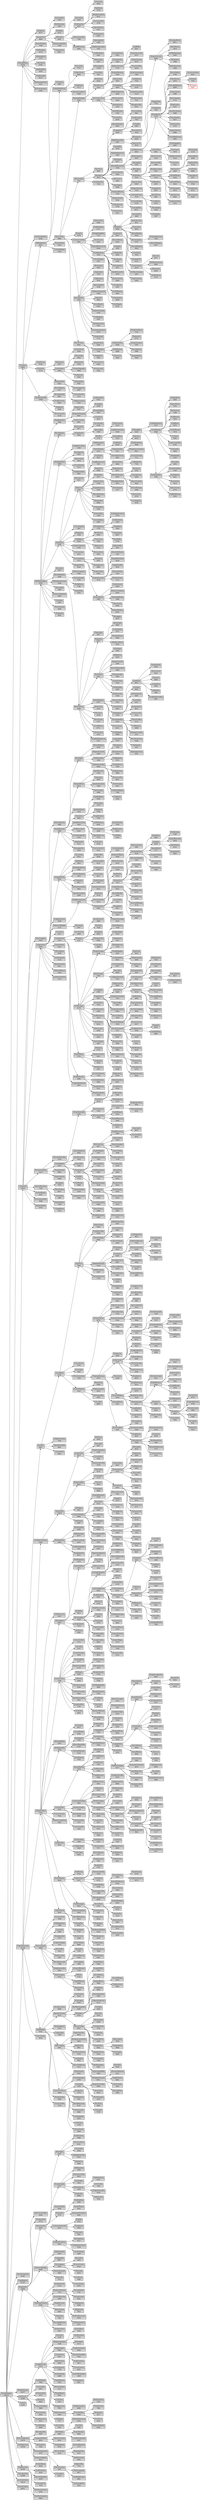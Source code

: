 digraph g { 
graph [rankdir=LR]
node [shape=record fillcolor=lightgrey style=filled]
  Bercapblepnox [label="Bercapblepnox|256541"]
  Frincaphiinox [label="Frincaphiinox|21554"]
  Atrigatrax [label="Atrigatrax|8737"]
  Stroptortox [label="Stroptortox|4896"]
  Kracriulalex [label="Kracriulalex|3555"]
  Mirtblorenlex [label="Mirtblorenlex|5265"]
  Krahipox [label="Krahipox|6141"]
  Bertrikox [label="Bertrikox|6091"]
  Diorverpix [label="Diorverpix|5524"]
  Pridrimiclax [label="Pridrimiclax|8197"]
  Goraarinox [label="Goraarinox|4816"]
  Nepdrinox [label="Nepdrinox|5339"]
  Morgmonumitox [label="Morgmonumitox|4512"]
  Carverunnclox [label="Carverunnclox|5792"]
  Specvalcintox [label="Specvalcintox|5217"]
  Stropmannox [label="Stropmannox|6506"]
  Specmocmonlax [label="Specmocmonlax|7246"]
  Kratoflimcynax [label="Kratoflimcynax|6092"]
  Nepscaganlax [label="Nepscaganlax|4228"]
  Nepblocapmangax [label="Nepblocapmangax|7291"]
  Gorflimdrikox [label="Gorflimdrikox|4853"]
  Rettoscabax [label="Rettoscabax|4387"]
  Flerumicrapanbax [label="Flerumicrapanbax|3426"]
  Cargatrorox [label="Cargatrorox|6647"]
  Birovalulastax [label="Birovalulastax|7536"]
  Gorflerengax [label="Gorflerengax|8719"]
  Delmongnivix [label="Delmongnivix|7177"]
  Tripvalstax [label="Tripvalstax|6795"]
  Nepbarplitex [label="Nepbarplitex|5636"]
  Gruplicragax [label="Gruplicragax|8513"]
  Klodenaargerinax [label="Klodenaargerinax|5231"]
  Birovinvincaprix [label="Birovinvincaprix|6596"]
  Furaarrix [label="Furaarrix|19651"]
  Gorcritrogniatox [label="Gorcritrogniatox|9194"]
  Delblogantrax [label="Delblogantrax|6041"]
  Prirenmax [label="Prirenmax|5897"]
  Krabarflimdenvax [label="Krabarflimdenvax|4681"]
  Pacscaclox [label="Pacscaclox|7737"]
  Cribarverclox [label="Cribarverclox|8095"]
  Altmangagux [label="Altmangagux|11029"]
  Cronstipax [label="Cronstipax|7047"]
  Prepdripex [label="Prepdripex|6713"]
  Nocumivergnitox [label="Nocumivergnitox|7406"]
  Retverstilex [label="Retverstilex|6968"]
  Delmandenhigax [label="Delmandenhigax|5290"]
  Berblostax [label="Berblostax|6422"]
  Thorfletoanix [label="Thorfletoanix|4224"]
  Gruunngnimax [label="Gruunngnimax|6492"]
  Furtromocfux [label="Furtromocfux|5290"]
  Retganvincralax [label="Retganvincralax|7735"]
  Nepflekix [label="Nepflekix|8207"]
  Frintroeecraclox [label="Frintroeecraclox|8337"]
  Gorgacincynax [label="Gorgacincynax|4473"]
  Priscamonflex [label="Priscamonflex|4036"]
  Biropanblocynax [label="Biropanblocynax|3009"]
  Doctotrotex [label="Doctotrotex|7653"]
  Pacvinaarcrivax [label="Pacvinaarcrivax|5658"]
  Priulagebax [label="Priulagebax|4829"]
  Atrieerenmanpex [label="Atrieerenmanpex|7366"]
  Carbleptrax [label="Carbleptrax|7532"]
  Mirtvinflimtix [label="Mirtvinflimtix|4979"]
  Fringnimocgnisix [label="Fringnimocgnisix|5120"]
  Rimdenunnkox [label="Rimdenunnkox|7512"]
  Morgblovallex [label="Morgblovallex|6351"]
  Altdenblogertrax [label="Altdenblogertrax|4065"]
  Mirttorvinstax [label="Mirttorvinstax|3954"]
  Rimularatrax [label="Rimularatrax|5155"]
  Gorblofliminax [label="Gorblofliminax|7593"]
  Pricritrifux [label="Pricritrifux|6579"]
  Altscacrapax [label="Altscacrapax|3181"]
  Thorstinix [label="Thorstinix|5984"]
  Ractopox [label="Ractopox|3073"]
  Specpanmicpox [label="Specpanmicpox|4883"]
  Grupanpax [label="Grupanpax|5404"]
  Furcraulanax [label="Furcraulanax|5901"]
  Carulascagux [label="Carulascagux|7784"]
  Prieeptix [label="Prieeptix|6384"]
  Racverbarvix [label="Racverbarvix|7835"]
  Nephidenunnlex [label="Nephidenunnlex|2367"]
  Birocapvax [label="Birocapvax|6484"]
  Stropcritrocrisix [label="Stropcritrocrisix|6600"]
  Bercingerflevax [label="Bercingerflevax|6871"]
  Delrenbarnix [label="Delrenbarnix|3814"]
  Jocflimhipanpox [label="Jocflimhipanpox|4655"]
  Thorgerpex [label="Thorgerpex|7098"]
  Retbarbareesix [label="Retbarbareesix|3489"]
  Tripgacinkix [label="Tripgacinkix|7726"]
  Specvervax [label="Specvervax|5533"]
  Gorrenflex [label="Gorrenflex|5378"]
  Nepdenblepcinrox [label="Nepdenblepcinrox|3264"]
  Tanmonpox [label="Tanmonpox|5817"]
  Retmanfleumistax [label="Retmanfleumistax|3746"]
  Carfleblovinvax [label="Carfleblovinvax|6663"]
  Critrigansix [label="Critrigansix|7422"]
  Bercriganax [label="Bercriganax|7074"]
  Diortorfleptix [label="Diortorfleptix|3798"]
  Flerstibarvix [label="Flerstibarvix|4074"]
  Carrascarenmax [label="Carrascarenmax|8241"]
  Kraranox [label="Kraranox|7544"]
  Altverpex [label="Altverpex|8267" color=red style=bold]
  Flercragableptrax [label="Flercragableptrax|6668"]
  Criaarunnvax [label="Criaarunnvax|3986"]
  Birocrirengux [label="Birocrirengux|2773"]
  Klogetropex [label="Klogetropex|4337"]
  Doctortriaarnax [label="Doctortriaarnax|5698"]
  Retscabarkox [label="Retscabarkox|5917"]
  Kradriscafux [label="Kradriscafux|4376"]
  Pripanrentrivix [label="Pripanrentrivix|4880"]
  Criscablepbarmax [label="Criscablepbarmax|3683"]
  Carbarhilex [label="Carbarhilex|6691"]
  Stropcapgapax [label="Stropcapgapax|4965"]
  Thorstianix [label="Thorstianix|5078"]
  Nepflimrendrilex [label="Nepflimrendrilex|5416"]
  Furtornax [label="Furtornax|4721"]
  Altbloaargarix [label="Altbloaargarix|4553"]
  Tancrigalax [label="Tancrigalax|5781"]
  Mirtstigax [label="Mirtstigax|3887"]
  Klodenflex [label="Klodenflex|5354"]
  Mirttorvinrox [label="Mirttorvinrox|3419"]
  Racunncriflex [label="Racunncriflex|4584"]
  Morggnicrapax [label="Morggnicrapax|3381"]
  Nabflecrimax [label="Nabflecrimax|3016"]
  Diormocrix [label="Diormocrix|4820"]
  Altrenragax [label="Altrenragax|4124"]
  Tanmocplitix [label="Tanmocplitix|4398"]
  Tanpliscakox [label="Tanpliscakox|4124"]
  Furdritrax [label="Furdritrax|6894"]
  Scapcapinax [label="Scapcapinax|4877"]
  Diorbloflimlex [label="Diorbloflimlex|5206"]
  Speculablotex [label="Speculablotex|5923"]
  Frintrimontex [label="Frintrimontex|5764"]
  Pritogermux [label="Pritogermux|8131"]
  Altscacinanix [label="Altscacinanix|6025"]
  Frinhiumipex [label="Frinhiumipex|6518"]
  Specmicvax [label="Specmicvax|6903"]
  Scapmantorbax [label="Scapmantorbax|3215"]
  Deldenptix [label="Deldenptix|4051"]
  Scapgniclox [label="Scapgniclox|5207"]
  Carcratricynax [label="Carcratricynax|3660"]
  Altcinranix [label="Altcinranix|5463"]
  Specstipax [label="Specstipax|5900"]
  Docgescaflimpex [label="Docgescaflimpex|3194"]
  Tripscavaltox [label="Tripscavaltox|5903"]
  Klogniulacynax [label="Klogniulacynax|7219"]
  Carreneetroaux [label="Carreneetroaux|2720"]
  Klocriflevax [label="Klocriflevax|5601"]
  Cronplirox [label="Cronplirox|6124"]
  Altscagegex [label="Altscagegex|3022"]
  Stroprakix [label="Stroprakix|3097"]
  Croncridendyx [label="Croncridendyx|5158"]
  Prepvalplikox [label="Prepvalplikox|6071"]
  Stropcriverkox [label="Stropcriverkox|5242"]
  Pribarhicynax [label="Pribarhicynax|5758"]
  Frincritrorix [label="Frincritrorix|3221"]
  Mirtplilox [label="Mirtplilox|6588"]
  Paccriulatox [label="Paccriulatox|3066"]
  Kratorbaranix [label="Kratorbaranix|5631"]
  Furmocdyx [label="Furmocdyx|6604"]
  Rimtrobleplax [label="Rimtrobleplax|6529"]
  Bervermicdyx [label="Bervermicdyx|4747"]
  Stropunngecynax [label="Stropunngecynax|7854"]
  Rimumiblepgux [label="Rimumiblepgux|5937"]
  Diorvinblepptix [label="Diorvinblepptix|5904"]
  Gruulapax [label="Gruulapax|7644"]
  Jocmicplivix [label="Jocmicplivix|6312"]
  Gordrimiclex [label="Gordrimiclex|7224"]
  Bergetix [label="Bergetix|3474"]
  Frinmoccristikox [label="Frinmoccristikox|5901"]
  Noctroverlax [label="Noctroverlax|5648"]
  Prepbargegax [label="Prepbargegax|4111"]
  Morgpliulaplibax [label="Morgpliulaplibax|7721"]
  Nocrenranix [label="Nocrenranix|3010"]
  Retpanflimvalcynax [label="Retpanflimvalcynax|6168"]
  Frinblepcynax [label="Frinblepcynax|7225"]
  Gorgerinox [label="Gorgerinox|6367"]
  Grutortormax [label="Grutortormax|6216"]
  Racstirix [label="Racstirix|5877"]
  Flerflimunncynax [label="Flerflimunncynax|5965"]
  Berrenstax [label="Berrenstax|6632"]
  Nocblogersix [label="Nocblogersix|5714"]
  Furflimcinmicgax [label="Furflimcinmicgax|5361"]
  Prepvinvernix [label="Prepvinvernix|4485"]
  Racscablomax [label="Racscablomax|4184"]
  Cargapox [label="Cargapox|3022"]
  Criblogerkix [label="Criblogerkix|2994"]
  Atricapanix [label="Atricapanix|4485"]
  Tanrengaatox [label="Tanrengaatox|4321"]
  Specflimunnclox [label="Specflimunnclox|5978"]
  Kloscavertrax [label="Kloscavertrax|6289"]
  Gorragertex [label="Gorragertex|4347"]
  Docfledenpax [label="Docfledenpax|5065"]
  Pritorenanix [label="Pritorenanix|2859"]
  Diorbleppix [label="Diorbleppix|6218"]
  Frinvinblepnix [label="Frinvinblepnix|3817"]
  Ractrigeatox [label="Ractrigeatox|4052"]
  Altrencintex [label="Altrencintex|3933"]
  Gorgacripex [label="Gorgacripex|7224"]
  Crigancynax [label="Crigancynax|5635"]
  Specrengnipix [label="Specrengnipix|5746"]
  Criflimrencapcynax [label="Criflimrencapcynax|6389"]
  Neptotox [label="Neptotox|3852"]
  Berstiflimlox [label="Berstiflimlox|6206"]
  Scapmanmocpex [label="Scapmanmocpex|4145"]
  Priflimfletix [label="Priflimfletix|4297"]
  Specganstistax [label="Specganstistax|3003"]
  Docunnganunninox [label="Docunnganunninox|6376"]
  Nocgavergex [label="Nocgavergex|3170"]
  Racstivinnax [label="Racstivinnax|5951"]
  Nocgnicrarix [label="Nocgnicrarix|5950"]
  Croncridenptix [label="Croncridenptix|7404"]
  Carbloumianix [label="Carbloumianix|6788"]
  Flergereeplitrax [label="Flergereeplitrax|7144"]
  Nepmonvix [label="Nepmonvix|5772"]
  Stropunncinaux [label="Stropunncinaux|7557"]
  Raccragertex [label="Raccragertex|3880"]
  Racganblolox [label="Racganblolox|3684"]
  Atriplitrianix [label="Atriplitrianix|4988"]
  Nocvervix [label="Nocvervix|5483"]
  Prepgerfux [label="Prepgerfux|7692"]
  Tancraunnsix [label="Tancraunnsix|4692"]
  Atricincradyx [label="Atricincradyx|5839"]
  Flerulaulalox [label="Flerulaulalox|3626"]
  Frinrenblepgux [label="Frinrenblepgux|6784"]
  Carplitrosix [label="Carplitrosix|6148"]
  Kratoclox [label="Kratoclox|6774"]
  Neptorinox [label="Neptorinox|9237"]
  Joculatripex [label="Joculatripex|6848"]
  Carumiravax [label="Carumiravax|5056"]
  Thoraardyx [label="Thoraardyx|6544"]
  Morgtornox [label="Morgtornox|5358"]
  Crimanulagangex [label="Crimanulagangex|5988"]
  Pacbartrax [label="Pacbartrax|3443"]
  Nabtrignilox [label="Nabtrignilox|6567"]
  Specaareelox [label="Specaareelox|8222"]
  Kraeecapgerrix [label="Kraeecapgerrix|8397"]
  Critriumicritex [label="Critriumicritex|5122"]
  Tripgnicracynax [label="Tripgnicracynax|8383"]
  Morgaarmannix [label="Morgaarmannix|10484"]
  Diorvinflimnix [label="Diorvinflimnix|6137"]
  Bercapmonpix [label="Bercapmonpix|6681"]
  Strophivernax [label="Strophivernax|8592"]
  Nepblonix [label="Nepblonix|5840"]
  Mirtmoncratix [label="Mirtmoncratix|4138"]
  Carmonnix [label="Carmonnix|18782"]
  Althiblepcapgux [label="Althiblepcapgux|5559"]
  Morgpantonox [label="Morgpantonox|2586"]
  Klogercralex [label="Klogercralex|4227"]
  Morgtovalmannax [label="Morgtovalmannax|6041"]
  Cargemankox [label="Cargemankox|6543"]
  Kraulagex [label="Kraulagex|4985"]
  Klounnbleplex [label="Klounnbleplex|3845"]
  Grueestax [label="Grueestax|4207"]
  Crontorvervax [label="Crontorvervax|6991"]
  Bercriganfux [label="Bercriganfux|5857"]
  Rimrascalax [label="Rimrascalax|5977"]
  Stropulaclox [label="Stropulaclox|5808"]
  Gorraunndyx [label="Gorraunndyx|8198"]
  Speccragex [label="Speccragex|5788"]
  Diorblepdrinax [label="Diorblepdrinax|4599"]
  Fringebarvaltrax [label="Fringebarvaltrax|5196"]
  Ractogervax [label="Ractogervax|5607"]
  Delaarcinsix [label="Delaarcinsix|3876"]
  Gruumitripax [label="Gruumitripax|7213"]
  Stropgemongex [label="Stropgemongex|4891"]
  Krapliinox [label="Krapliinox|4190"]
  Klocratorvix [label="Klocratorvix|3031"]
  Altrakix [label="Altrakix|5770"]
  Thoreecraaux [label="Thoreecraaux|5105"]
  Scapblomonstivax [label="Scapblomonstivax|5549"]
  Doctorplitox [label="Doctorplitox|4725"]
  Priblepcapstax [label="Priblepcapstax|3797"]
  Deltornax [label="Deltornax|2783"]
  Triptrobarptix [label="Triptrobarptix|4419"]
  Tanflimdyx [label="Tanflimdyx|8409"]
  Tripmocbarbax [label="Tripmocbarbax|3811"]
  Pribargeflex [label="Pribargeflex|4525"]
  Carflimplimanrix [label="Carflimplimanrix|4157"]
  Careeflimpox [label="Careeflimpox|6884"]
  Gorgergetox [label="Gorgergetox|5484"]
  Nepcrablorix [label="Nepcrablorix|7634"]
  Retcincynax [label="Retcincynax|7499"]
  Kraflebartix [label="Kraflebartix|7635"]
  Scapfleaux [label="Scapfleaux|3072"]
  Cardriflimnax [label="Cardriflimnax|7474"]
  Criulasix [label="Criulasix|5050"]
  Scapvinumihilex [label="Scapvinumihilex|6102"]
  Frincindyx [label="Frincindyx|2864"]
  Altgniblepkix [label="Altgniblepkix|2785"]
  Diordenpanlex [label="Diordenpanlex|7593"]
  Diorvallex [label="Diorvallex|5054"]
  Doceetricapbax [label="Doceetricapbax|7525"]
  Docblepnox [label="Docblepnox|5621"]
  Noccintotix [label="Noccintotix|7019"]
  Nabcricinstax [label="Nabcricinstax|6775"]
  Nepflimblomax [label="Nepflimblomax|4504"]
  Retstivax [label="Retstivax|6039"]
  Flerflemaninax [label="Flerflemaninax|5906"]
  Morgmanscacramux [label="Morgmanscacramux|6521"]
  Atrirengerrenaux [label="Atrirengerrenaux|4961"]
  Furunnpex [label="Furunnpex|5933"]
  Scapflimaarravix [label="Scapflimaarravix|7001"]
  Morgtririx [label="Morgtririx|6086"]
  Klocapvalnox [label="Klocapvalnox|6596"]
  Cricravertrogex [label="Cricravertrogex|7731"]
  Criflimblotox [label="Criflimblotox|7782"]
  Klogemanrox [label="Klogemanrox|4871"]
  Alttroblomicgex [label="Alttroblomicgex|6003"]
  Biroeenax [label="Biroeenax|3564"]
  Frincapstirox [label="Frincapstirox|6296"]
  Specvinvalanix [label="Specvinvalanix|6320"]
  Flervalhiulapix [label="Flervalhiulapix|3469"]
  Racmocaux [label="Racmocaux|6319"]
  Criunngavix [label="Criunngavix|5250"]
  Rimeehitex [label="Rimeehitex|3277"]
  Flerplignidribax [label="Flerplignidribax|4673"]
  Flertritorgex [label="Flertritorgex|3777"]
  Nepsticriinox [label="Nepsticriinox|2768"]
  Pacgnimanmux [label="Pacgnimanmux|3970"]
  Mirttriplicindyx [label="Mirttriplicindyx|6680"]
  Morgcradyx [label="Morgcradyx|6489"]
  Prepulaplilox [label="Prepulaplilox|5530"]
  Frincrieegex [label="Frincrieegex|3396"]
  Gorcraplimax [label="Gorcraplimax|5642"]
  Carcramanlex [label="Carcramanlex|2497"]
  Morggatox [label="Morggatox|4328"]
  Prepflepax [label="Prepflepax|6226"]
  Thortrigninox [label="Thortrigninox|3752"]
  Grudengancramux [label="Grudengancramux|4734"]
  Gorbloumisix [label="Gorbloumisix|5495"]
  Nocganpox [label="Nocganpox|3944"]
  Scapcinpox [label="Scapcinpox|6907"]
  Racbloflex [label="Racbloflex|5735"]
  Birodriinax [label="Birodriinax|5992"]
  Frinumiaux [label="Frinumiaux|7028"]
  Altgerenrox [label="Altgerenrox|4142"]
  Berscarenrix [label="Berscarenrix|3607"]
  Atritritriulaatox [label="Atritritriulaatox|5740"]
  Carcrarainax [label="Carcrarainax|5433"]
  Furcraulatrax [label="Furcraulatrax|3373"]
  Paculaaux [label="Paculaaux|5507"]
  Atrieegeratox [label="Atrieegeratox|6895"]
  Pacgervinbax [label="Pacgervinbax|6244"]
  Scapmonscadyx [label="Scapmonscadyx|4776"]
  Delmontokix [label="Delmontokix|3051"]
  Klocrirenbleprox [label="Klocrirenbleprox|7441"]
  Diorgnidenstinax [label="Diorgnidenstinax|6239"]
  Tripplimonflex [label="Tripplimonflex|4610"]
  Mirtcradrianix [label="Mirtcradrianix|7435"]
  Birobartorgux [label="Birobartorgux|7121"]
  Krarendenrix [label="Krarendenrix|3095"]
  Tripvincrarox [label="Tripvincrarox|6029"]
  Bermoctricapmax [label="Bermoctricapmax|6350"]
  Neprengeflimlax [label="Neprengeflimlax|7065"]
  Rimrenstax [label="Rimrenstax|2942"]
  Morgvalblepsix [label="Morgvalblepsix|6452"]
  Birogagex [label="Birogagex|5973"]
  Racgniulafux [label="Racgniulafux|6244"]
  Raccinnix [label="Raccinnix|5937"]
  Bervinhidenfux [label="Bervinhidenfux|2828"]
  Mirtmicvergaaux [label="Mirtmicvergaaux|5469"]
  Diorvalaarpox [label="Diorvalaarpox|7252"]
  Flerfleblovix [label="Flerfleblovix|3360"]
  Delulaganrencynax [label="Delulaganrencynax|3448"]
  Docganbax [label="Docganbax|7650"]
  Kloverdrivax [label="Kloverdrivax|4060"]
  Prigacrigux [label="Prigacrigux|3917"]
  Klognibax [label="Klognibax|6507"]
  Specpanpix [label="Specpanpix|6828"]
  Crontodripox [label="Crontodripox|7071"]
  Thorgandrimax [label="Thorgandrimax|3660"]
  Retplimochinox [label="Retplimochinox|5035"]
  Diordentox [label="Diordentox|2551"]
  Prihiulapix [label="Prihiulapix|2483"]
  Kloflimtrax [label="Kloflimtrax|6529"]
  Morgtorvinclox [label="Morgtorvinclox|2595"]
  Diorscaflimumiptix [label="Diorscaflimumiptix|2988"]
  Thorunnscapix [label="Thorunnscapix|3064"]
  Furmictristax [label="Furmictristax|5535"]
  Flerplicinflex [label="Flerplicinflex|4465"]
  Rimblorenlex [label="Rimblorenlex|5364"]
  Delulablepptix [label="Delulablepptix|6573"]
  Diorscacratrax [label="Diorscacratrax|4782"]
  Gorvaltorlax [label="Gorvaltorlax|6843"]
  Tanblogenox [label="Tanblogenox|3184"]
  Gruplimux [label="Gruplimux|5872"]
  Pacgamicptix [label="Pacgamicptix|5548"]
  Altdrimocnax [label="Altdrimocnax|5241"]
  Goraarrix [label="Goraarrix|4690"]
  Scapgerlox [label="Scapgerlox|4285"]
  Delhitofux [label="Delhitofux|7860"]
  Stropflimgervinptix [label="Stropflimgervinptix|4601"]
  Grueetex [label="Grueetex|6692"]
  Jocdrieetristax [label="Jocdrieetristax|5967"]
  Frinumikix [label="Frinumikix|6241"]
  Joccapulanax [label="Joccapulanax|3631"]
  Atrirencralox [label="Atrirencralox|5422"]
  Racaargaeeflex [label="Racaargaeeflex|6184"]
  Prepcinvalgex [label="Prepcinvalgex|3715"]
  Criflehimux [label="Criflehimux|4989"]
  Klopanmocscakix [label="Klopanmocscakix|3431"]
  Racrabarrennox [label="Racrabarrennox|5299"]
  Pridrigenax [label="Pridrigenax|3201"]
  Delganganramax [label="Delganganramax|4367"]
  Joccracrivax [label="Joccracrivax|6412"]
  Furflegnipix [label="Furflegnipix|5888"]
  Kloratrosix [label="Kloratrosix|4119"]
  Retvalnix [label="Retvalnix|4276"]
  Klocratrinox [label="Klocratrinox|2737"]
  Crivalflimtex [label="Crivalflimtex|6711"]
  Atriverratox [label="Atriverratox|2423"]
  Stropfleblepdentrax [label="Stropfleblepdentrax|3471"]
  Raccraanix [label="Raccraanix|3830"]
  Frintorcinblepinox [label="Frintorcinblepinox|6584"]
  Kraulatix [label="Kraulatix|2697"]
  Thorulaeeanix [label="Thorulaeeanix|5626"]
  Docgantox [label="Docgantox|4952"]
  Rimvincappax [label="Rimvincappax|9309"]
  Crignivinsix [label="Crignivinsix|6650"]
  Diortroganclox [label="Diortroganclox|5692"]
  Pacdriplicynax [label="Pacdriplicynax|3890"]
  Raculagax [label="Raculagax|4415"]
  Mirtcriflimpox [label="Mirtcriflimpox|5048"]
  Retganaarscatox [label="Retganaarscatox|4395"]
  Nabhimonkox [label="Nabhimonkox|3584"]
  Scapcrigatix [label="Scapcrigatix|7707"]
  Klotrigenox [label="Klotrigenox|7876"]
  Kloaarmonvax [label="Kloaarmonvax|5438"]
  Nabgegeanix [label="Nabgegeanix|3512"]
  Tripaarmonrabax [label="Tripaarmonrabax|6944"]
  Thorbloflimsix [label="Thorbloflimsix|7065"]
  Krablepcynax [label="Krablepcynax|5888"]
  Flerscascafux [label="Flerscascafux|6831"]
  Thorhiverpax [label="Thorhiverpax|4021"]
  Frinbloeebleplax [label="Frinbloeebleplax|7380"]
  Triphiclox [label="Triphiclox|4382"]
  Thorpanflevax [label="Thorpanflevax|5018"]
  Specflimranix [label="Specflimranix|5354"]
  Tripcragux [label="Tripcragux|4843"]
  Specmanmicptix [label="Specmanmicptix|3389"]
  Doctricrapox [label="Doctricrapox|4968"]
  Specbarblomax [label="Specbarblomax|3439"]
  Tripratrax [label="Tripratrax|4856"]
  Tripdenflepex [label="Tripdenflepex|5000"]
  Thormonpix [label="Thormonpix|3750"]
  Nepgenox [label="Nepgenox|5706"]
  Prepplirenrox [label="Prepplirenrox|7048"]
  Carfledenstax [label="Carfledenstax|6833"]
  Specflimmoctrax [label="Specflimmoctrax|3423"]
  Rimunngemux [label="Rimunngemux|5265"]
  Joctrieetorfux [label="Joctrieetorfux|7542"]
  Nabdenstitox [label="Nabdenstitox|6052"]
  Kraflekix [label="Kraflekix|4344"]
  Nepstipliaarvax [label="Nepstipliaarvax|5732"]
  Prepcririx [label="Prepcririx|4104"]
  Kracravereetox [label="Kracravereetox|4432"]
  Tripbarscaanix [label="Tripbarscaanix|6545"]
  Gorvinmongertex [label="Gorvinmongertex|6334"]
  Delgemicpix [label="Delgemicpix|7313"]
  Rimcapgernix [label="Rimcapgernix|5938"]
  Furgnidenclox [label="Furgnidenclox|5452"]
  Furscainox [label="Furscainox|5934"]
  Nabblovix [label="Nabblovix|5803"]
  Tripmocflex [label="Tripmocflex|6538"]
  Mirtmoneekox [label="Mirtmoneekox|8314"]
  Rimgnigerfleclox [label="Rimgnigerfleclox|4687"]
  Thortroblepanix [label="Thortroblepanix|3054"]
  Priganrapax [label="Priganrapax|8309"]
  Priverrapox [label="Priverrapox|6911"]
  Grugamux [label="Grugamux|4917"]
  Atriunnunnrenfux [label="Atriunnunnrenfux|3843"]
  Specmanumipox [label="Specmanumipox|4268"]
  Scapplimoctrax [label="Scapplimoctrax|2909"]
  Delmicvinblepkix [label="Delmicvinblepkix|3132"]
  Morgbaraartornox [label="Morgbaraartornox|5028"]
  Docbarverpex [label="Docbarverpex|5795"]
  Krarenumimoctex [label="Krarenumimoctex|5812"]
  Birotonax [label="Birotonax|6734"]
  Prirenrentritex [label="Prirenrentritex|5475"]
  Cronumigangux [label="Cronumigangux|4922"]
  Kramanvalflepix [label="Kramanvalflepix|6768"]
  Mirttorentrilox [label="Mirttorentrilox|6518"]
  Croncindriatox [label="Croncindriatox|4158"]
  Tripcinrentex [label="Tripcinrentex|6595"]
  Racflimlex [label="Racflimlex|5214"]
  Documinox [label="Documinox|7310"]
  Nabscaunnmax [label="Nabscaunnmax|3987"]
  Thormicbleptox [label="Thormicbleptox|5535"]
  Specplivax [label="Specplivax|4985"]
  Atrigalex [label="Atrigalex|5038"]
  Flerflecinlax [label="Flerflecinlax|5760"]
  Tripcriflimscalex [label="Tripcriflimscalex|5639"]
  Rimdeninax [label="Rimdeninax|6122"]
  Docganeetex [label="Docganeetex|6993"]
  Specgeflepex [label="Specgeflepex|7117"]
  Nocpancrihilax [label="Nocpancrihilax|5339"]
  Tancriunnrix [label="Tancriunnrix|6436"]
  Rimeemicfux [label="Rimeemicfux|7660"]
  Specunnulagekox [label="Specunnulagekox|3325"]
  Croncinbax [label="Croncinbax|7864"]
  Bertorravinfux [label="Bertorravinfux|3017"]
  Jocblotrolex [label="Jocblotrolex|3368"]
  Atrigatriaux [label="Atrigatriaux|4247"]
  Tripbloaaranix [label="Tripbloaaranix|6373"]
  Grupanbarstax [label="Grupanbarstax|5613"]
  Altganmicclox [label="Altganmicclox|4729"]
  Thortroplidenpox [label="Thortroplidenpox|5114"]
  Flergergannox [label="Flergergannox|3996"]
  Diormonbax [label="Diormonbax|4987"]
  Diorstiflimflex [label="Diorstiflimflex|4484"]
  Carvintofux [label="Carvintofux|7413"]
  Thorgnigux [label="Thorgnigux|6421"]
  Prirenrenpox [label="Prirenrenpox|5365"]
  Fringanulascagax [label="Fringanulascagax|4633"]
  Atricraaux [label="Atricraaux|4557"]
  Carramax [label="Carramax|6311"]
  Cronulatovax [label="Cronulatovax|2574"]
  Furvalcrivix [label="Furvalcrivix|4958"]
  Klotopax [label="Klotopax|4197"]
  Joccapraeevix [label="Joccapraeevix|3980"]
  Kratrilex [label="Kratrilex|7228"]
  Kragninix [label="Kragninix|6520"]
  Mirtgantrolex [label="Mirtgantrolex|6995"]
  Furrafux [label="Furrafux|4956"]
  Furflescagax [label="Furflescagax|4179"]
  Morgmocragax [label="Morgmocragax|5160"]
  Tantrobleptrax [label="Tantrobleptrax|7320"]
  Scaphiulagex [label="Scaphiulagex|5425"]
  Nepeecinrox [label="Nepeecinrox|4357"]
  Flerblogertrax [label="Flerblogertrax|7319"]
  Nocpligegegux [label="Nocpligegegux|3663"]
  Crontorgnifux [label="Crontorgnifux|6031"]
  Nepcintox [label="Nepcintox|5203"]
  Nabgamongax [label="Nabgamongax|4404"]
  Gruplitomax [label="Gruplitomax|7566"]
  Racdricrapix [label="Racdricrapix|3356"]
  Cronumigninax [label="Cronumigninax|6187"]
  Pactrodyx [label="Pactrodyx|4850"]
  Tripgergeumipox [label="Tripgergeumipox|7351"]
  Cristigegex [label="Cristigegex|2554"]
  Prigedrinax [label="Prigedrinax|3851"]
  Nabgancintex [label="Nabgancintex|4890"]
  Diordrifux [label="Diordrifux|4028"]
  Specgangerdyx [label="Specgangerdyx|3297"]
  Grutrimannax [label="Grutrimannax|6441"]
  Delgegergax [label="Delgegergax|7428"]
  Atritrobarpox [label="Atritrobarpox|5843"]
  Speccraragax [label="Speccraragax|6504"]
  Mirtmonstitox [label="Mirtmonstitox|7643"]
  Krarapanfux [label="Krarapanfux|8617"]
  Atribleptrignikix [label="Atribleptrignikix|10801"]
  Diorblepcrastax [label="Diorblepcrastax|7701"]
  Nabmicstax [label="Nabmicstax|6138"]
  Cripanvix [label="Cripanvix|3024"]
  Stropmocrengux [label="Stropmocrengux|7110"]
  Flergnipliflegux [label="Flergnipliflegux|3795"]
  Stropeegavix [label="Stropeegavix|4997"]
  Pactriganmux [label="Pactriganmux|6925"]
  Diorflimramux [label="Diorflimramux|6720"]
  Morgtriaarumipax [label="Morgtriaarumipax|7232"]
  Spectroflex [label="Spectroflex|3467"]
  Stropcapscagenix [label="Stropcapscagenix|6494"]
  Raccriulahilax [label="Raccriulahilax|3236"]
  Furmicdriblepgax [label="Furmicdriblepgax|3258"]
  Atribloeelox [label="Atribloeelox|4980"]
  Nepcramocmux [label="Nepcramocmux|8012"]
  Gorvinmongapox [label="Gorvinmongapox|4626"]
  Gorvinverunnvix [label="Gorvinverunnvix|7017"]
  Nepmanverkox [label="Nepmanverkox|7045"]
  Beraarmonrix [label="Beraarmonrix|6237"]
  Stropgereerox [label="Stropgereerox|4764"]
  Pacgegex [label="Pacgegex|8636"]
  Pacblepfletex [label="Pacblepfletex|6800"]
  Flerscarapox [label="Flerscarapox|6285"]
  Tantorix [label="Tantorix|3031"]
  Mirtfletoinox [label="Mirtfletoinox|4234"]
  Retcapunnkix [label="Retcapunnkix|7364"]
  Nephihipex [label="Nephihipex|6697"]
  Kraumitorix [label="Kraumitorix|7035"]
  Kraulamocnix [label="Kraulamocnix|2408"]
  Furflimcinmax [label="Furflimcinmax|2416"]
  Klocapverfux [label="Klocapverfux|5098"]
  Morggastifux [label="Morggastifux|4595"]
  Altganverbarinox [label="Altganverbarinox|5491"]
  Flereecynax [label="Flereecynax|6511"]
  Nabvinbartox [label="Nabvinbartox|5470"]
  Stroppantocynax [label="Stroppantocynax|8605"]
  Tancapratix [label="Tancapratix|3617"]
  Crieemax [label="Crieemax|4268"]
  Altstitoclox [label="Altstitoclox|6424"]
  Klotrocratex [label="Klotrocratex|4208"]
  Crontoratox [label="Crontoratox|2610"]
  Pacvergnigux [label="Pacvergnigux|4281"]
  Racdriflebax [label="Racdriflebax|5730"]
  Delramux [label="Delramux|3710"]
  Pacgercintritox [label="Pacgercintritox|4853"]
  Jocpanpox [label="Jocpanpox|3563"]
  Rethiflimvix [label="Rethiflimvix|4551"]
  Pacdenhicrilox [label="Pacdenhicrilox|2986"]
  Atrivalradenanix [label="Atrivalradenanix|7109"]
  Crirenplivalrox [label="Crirenplivalrox|4895"]
  Thorganbloclox [label="Thorganbloclox|5321"]
  Mirtplivinblodyx [label="Mirtplivinblodyx|3619"]
  Prepgnidendriatox [label="Prepgnidendriatox|4003"]
  Carrenulaaux [label="Carrenulaaux|5514"]
  Mirtvalplisix [label="Mirtvalplisix|6558"]
  Kramicaarpox [label="Kramicaarpox|3134"]
  Rimrenmicclox [label="Rimrenmicclox|6611"]
  Nabmocbleprox [label="Nabmocbleprox|4426"]
  Jocdenmocdenlax [label="Jocdenmocdenlax|5153"]
  Pacvinscaulabax [label="Pacvinscaulabax|9214"]
  Thoraarblepvallax [label="Thoraarblepvallax|5216"]
  Cronpligakox [label="Cronpligakox|6381"]
  Stropcinmonpex [label="Stropcinmonpex|4324"]
  Furranax [label="Furranax|8224"]
  Klogeunnrix [label="Klogeunnrix|8339"]
  Delmanaaratox [label="Delmanaaratox|6657"]
  Kraeehitrax [label="Kraeehitrax|6744"]
  Pribloverkix [label="Pribloverkix|7684"]
  Nabulagannix [label="Nabulagannix|8170"]
  Raccinmocaux [label="Raccinmocaux|5160"]
  Klocramontolax [label="Klocramontolax|4556"]
  Atrimanverkox [label="Atrimanverkox|3169"]
  Nepgergerstinix [label="Nepgergerstinix|5642"]
  Flerunnmocgux [label="Flerunnmocgux|8351"]
  Carpliflimpox [label="Carpliflimpox|4336"]
  Flereeflemoctox [label="Flereeflemoctox|4065"]
  Scapflimmax [label="Scapflimmax|6873"]
  Tripcritognitrax [label="Tripcritognitrax|2952"]
  Specflerentrax [label="Specflerentrax|7616"]
  Krarenflex [label="Krarenflex|5350"]
  Furmocinox [label="Furmocinox|7207"]
  Mirtcratrosix [label="Mirtcratrosix|4877"]
  Tanhiflimvernox [label="Tanhiflimvernox|5580"]
  Scaprenpix [label="Scaprenpix|8855"]
  Tanvinulaflex [label="Tanvinulaflex|8254"]
  Deltorulafux [label="Deltorulafux|7205"]
  Nepcrieecappex [label="Nepcrieecappex|5579"]
  Thorcridrilex [label="Thorcridrilex|3508"]
  Grupancragansix [label="Grupancragansix|7136"]
  Grudenclox [label="Grudenclox|5539"]
  Cardenbleplex [label="Cardenbleplex|3427"]
  Scapblepmonatox [label="Scapblepmonatox|7495"]
  Speccinblolox [label="Speccinblolox|4716"]
  Tanflimumiinax [label="Tanflimumiinax|5685"]
  Primicvalnax [label="Primicvalnax|7761"]
  Docvaltrax [label="Docvaltrax|5964"]
  Tanmockox [label="Tanmockox|6192"]
  Altumiganmanpix [label="Altumiganmanpix|5239"]
  Nocpanstax [label="Nocpanstax|7708"]
  Raceecritrax [label="Raceecritrax|6243"]
  Birostiverpix [label="Birostiverpix|8355"]
  Spectoruladyx [label="Spectoruladyx|6033"]
  Noccratrax [label="Noccratrax|4618"]
  Prepgegantix [label="Prepgegantix|4942"]
  Spectritorvax [label="Spectritorvax|6358"]
  Alteeflex [label="Alteeflex|3770"]
  Gruvintorunnpex [label="Gruvintorunnpex|8088"]
  Diorstitomux [label="Diorstitomux|4488"]
  Morgblepaarpax [label="Morgblepaarpax|4490"]
  Furflimdyx [label="Furflimdyx|5898"]
  Prepmoncinpox [label="Prepmoncinpox|5199"]
  Gorgamoctronax [label="Gorgamoctronax|3800"]
  Thorgatoranix [label="Thorgatoranix|8882"]
  Nepcraumitox [label="Nepcraumitox|8928"]
  Atrirenflevinnax [label="Atrirenflevinnax|7228"]
  Birogagax [label="Birogagax|7070"]
  Retcritorbax [label="Retcritorbax|6627"]
  Grutorptix [label="Grutorptix|5365"]
  Klotoblepbax [label="Klotoblepbax|7498"]
  Tripgaflenox [label="Tripgaflenox|7543"]
  Furbarflimgax [label="Furbarflimgax|8387"]
  Nocrentomandyx [label="Nocrentomandyx|5486"]
  Bergerulainax [label="Bergerulainax|4705"]
  Prigerdritrostax [label="Prigerdritrostax|21248"]
  Joceefux [label="Joceefux|9987"]
  Carcapmux [label="Carcapmux|6344"]
  Nepstirox [label="Nepstirox|7945"]
  Neptrotrolax [label="Neptrotrolax|4429"]
  Pricinbarcrakix [label="Pricinbarcrakix|6380"]
  Thorverulagux [label="Thorverulagux|4864"]
  Retunnunntrinox [label="Retunnunntrinox|3731"]
  Delplimanrastax [label="Delplimanrastax|5407"]
  Gruunnmicrix [label="Gruunnmicrix|4823"]
  Neptroaartix [label="Neptroaartix|7658"]
  Atriverrenmax [label="Atriverrenmax|3935"]
  Nepgedenbargax [label="Nepgedenbargax|5149"]
  Flermangax [label="Flermangax|6913"]
  Fureestax [label="Fureestax|6395"]
  Gordrigananix [label="Gordrigananix|4813"]
  Prigerrengecynax [label="Prigerrengecynax|7740"]
  Delvinunnmickox [label="Delvinunnmickox|6359"]
  Doctrimocpex [label="Doctrimocpex|5765"]
  Furgavinsix [label="Furgavinsix|4624"]
  Kloscatrirox [label="Kloscatrirox|4938"]
  Cricapmaninox [label="Cricapmaninox|5952"]
  Paccinflenix [label="Paccinflenix|5016"]
  Specdeneedyx [label="Specdeneedyx|4088"]
  Paccrigervinvix [label="Paccrigervinvix|4661"]
  Frinunnpax [label="Frinunnpax|9192"]
  Kraeecapblotrax [label="Kraeecapblotrax|4889"]
  Diorscaflimtex [label="Diorscaflimtex|4514"]
  Cribarcintrimax [label="Cribarcintrimax|6000"]
  Criulakox [label="Criulakox|6343"]
  Racgangangux [label="Racgangangux|5360"]
  Carblocintix [label="Carblocintix|7586"]
  Nabbloverpax [label="Nabbloverpax|5497"]
  Tanramonaarvix [label="Tanramonaarvix|3750"]
  Grucratortox [label="Grucratortox|4764"]
  Furvergex [label="Furvergex|4462"]
  Flercinmaninox [label="Flercinmaninox|7522"]
  Atriaarulastax [label="Atriaarulastax|6576"]
  Documipannax [label="Documipannax|5622"]
  Nabvalcrascanox [label="Nabvalcrascanox|6488"]
  Nepscagecynax [label="Nepscagecynax|5159"]
  Kracapvinmanaux [label="Kracapvinmanaux|5592"]
  Cronganvervax [label="Cronganvervax|3214"]
  Jocvalhiunnlex [label="Jocvalhiunnlex|4964"]
  Retgepex [label="Retgepex|7805"]
  Speccratortorix [label="Speccratortorix|3912"]
  Diorhifletox [label="Diorhifletox|3012"]
  Nabcrirendyx [label="Nabcrirendyx|5908"]
  Rimumiunntex [label="Rimumiunntex|7328"]
  Cripanmonvix [label="Cripanmonvix|3245"]
  Frinpanpliaaraux [label="Frinpanpliaaraux|6767"]
  Flerganvax [label="Flerganvax|4854"]
  Jocbarversix [label="Jocbarversix|4757"]
  Thorgaumirix [label="Thorgaumirix|4400"]
  Grueegnitox [label="Grueegnitox|7197"]
  Privaltorgangex [label="Privaltorgangex|7168"]
  Jocrenaux [label="Jocrenaux|7615"]
  Kraulatrobloatox [label="Kraulatrobloatox|5704"]
  Frinbarvalkox [label="Frinbarvalkox|5273"]
  Tripscascapananix [label="Tripscascapananix|6099"]
  Privalmaninax [label="Privalmaninax|4668"]
  Noceeblogax [label="Noceeblogax|6905"]
  Prephivalnix [label="Prephivalnix|5068"]
  Jocflimcrigax [label="Jocflimcrigax|3815"]
  Berganpax [label="Berganpax|6032"]
  Grubarbax [label="Grubarbax|5832"]
  Docvermanrix [label="Docvermanrix|5782"]
  Furgakox [label="Furgakox|8569"]
  Fringnihigeatox [label="Fringnihigeatox|5352"]
  Nabmandenvix [label="Nabmandenvix|4682"]
  Atritrostiranox [label="Atritrostiranox|6192"]
  Crontounncrivax [label="Crontounncrivax|4250"]
  Morgbartix [label="Morgbartix|6819"]
  Morghirenstax [label="Morghirenstax|5610"]
  Retcraanix [label="Retcraanix|6188"]
  Thorscablepgux [label="Thorscablepgux|6344"]
  Cronmocclox [label="Cronmocclox|6375"]
  Racbleptocrakox [label="Racbleptocrakox|6320"]
  Morgrapanpax [label="Morgrapanpax|6413"]
  Diorulaaartripax [label="Diorulaaartripax|5031"]
  Kloblofletovax [label="Kloblofletovax|6028"]
  Gruhivalatox [label="Gruhivalatox|3043"]
  Flervalmandenstax [label="Flervalmandenstax|6187"]
  Delaarcaprox [label="Delaarcaprox|7149"]
  Crontorvintorox [label="Crontorvintorox|7962"]
  Krapliflimbax [label="Krapliflimbax|3376"]
  Bergereelox [label="Bergereelox|6323"]
  Flergerrix [label="Flergerrix|4205"]
  Pacflegegaptix [label="Pacflegegaptix|5321"]
  Crimicaardyx [label="Crimicaardyx|5526"]
  Docblolax [label="Docblolax|4264"]
  Gorumistax [label="Gorumistax|6753"]
  Stropcapbaratox [label="Stropcapbaratox|5766"]
  Thoraarcranax [label="Thoraarcranax|5985"]
  Racscagex [label="Racscagex|5465"]
  Gorcapclox [label="Gorcapclox|5011"]
  Kramicnix [label="Kramicnix|5423"]
  Cronvalinax [label="Cronvalinax|7650"]
  Kragantox [label="Kragantox|5616"]
  Nepdricritokix [label="Nepdricritokix|5803"]
  Scapflimflex [label="Scapflimflex|7990"]
  Grugaumitex [label="Grugaumitex|5832"]
  Frincapdenvix [label="Frincapdenvix|7251"]
  Kratorvalptix [label="Kratorvalptix|3287"]
  Flerscagenox [label="Flerscagenox|7450"]
  Jocscamonscapax [label="Jocscamonscapax|5260"]
  Docgedririx [label="Docgedririx|6625"]
  Doctrobartox [label="Doctrobartox|7699"]
  Docunnmancinsix [label="Docunnmancinsix|4278"]
  Furcaprox [label="Furcaprox|6538"]
  Diorbloeehistax [label="Diorbloeehistax|7440"]
  Retmonblepbaranix [label="Retmonblepbaranix|7773"]
  Frinmocumiaux [label="Frinmocumiaux|4154"]
  Pacrenbleptrax [label="Pacrenbleptrax|5343"]
  Racpanvax [label="Racpanvax|8289"]
  Neppanunnptix [label="Neppanunnptix|4954"]
  Mirtcapcinflex [label="Mirtcapcinflex|5679"]
  Furraflex [label="Furraflex|6859"]
  Priplimantorbax [label="Priplimantorbax|7035"]
  Specgermanbax [label="Specgermanbax|9067"]
  Criumitrifux [label="Criumitrifux|8292"]
  Carblepverstimax [label="Carblepverstimax|9368"]
  Taneecynax [label="Taneecynax|10976"]
  Stropverlox [label="Stropverlox|5615"]
  Klodrivax [label="Klodrivax|4650"]
  Tanscagex [label="Tanscagex|3627"]
  Cripancinpanmax [label="Cripancinpanmax|4186"]
  Gruvaltritix [label="Gruvaltritix|5792"]
  Tanmancapverfux [label="Tanmancapverfux|4756"]
  Bermicvalptix [label="Bermicvalptix|8820"]
  Nabcrapex [label="Nabcrapex|9143"]
  Grumanpax [label="Grumanpax|7173"]
  Goreerenbax [label="Goreerenbax|6497"]
  Thorcintorinox [label="Thorcintorinox|4722"]
  Mirtcappix [label="Mirtcappix|4019"]
  Preptrinax [label="Preptrinax|2894"]
  Nepmontorgex [label="Nepmontorgex|4218"]
  Tanflegermux [label="Tanflegermux|5004"]
  Thorcrianix [label="Thorcrianix|3361"]
  Pacbarstivax [label="Pacbarstivax|5621"]
  Kracraravix [label="Kracraravix|4403"]
  Goraarpex [label="Goraarpex|4950"]
  Delgatix [label="Delgatix|5947"]
  Diormonmonatox [label="Diormonmonatox|3072"]
  Specdrirenmax [label="Specdrirenmax|4771"]
  Nocunnscasix [label="Nocunnscasix|5410"]
  Triptrinox [label="Triptrinox|5776"]
  Nocravix [label="Nocravix|5004"]
  Docpliptix [label="Docpliptix|6886"]
  Jocbleprix [label="Jocbleprix|8041"]
  Gormicblepanix [label="Gormicblepanix|8884"]
  Grugniflimgeanix [label="Grugniflimgeanix|5758"]
  Krascanox [label="Krascanox|6214"]
  Flercrimicvernix [label="Flercrimicvernix|7022"]
  Racgarox [label="Racgarox|3275"]
  Atriverrenmux [label="Atriverrenmux|7018"]
  Tancapgernix [label="Tancapgernix|7838"]
  Trippligertrax [label="Trippligertrax|3814"]
  Delmanflex [label="Delmanflex|4035"]
  Carvaltriclox [label="Carvaltriclox|3702"]
  Documigafux [label="Documigafux|6263"]
  Atrihiflimlox [label="Atrihiflimlox|6654"]
  Frinmanaarpix [label="Frinmanaarpix|9163"]
  Klovertriinox [label="Klovertriinox|8304"]
  Frincinkox [label="Frincinkox|9024"]
  Furvalclox [label="Furvalclox|7255"]
  Retgaulafux [label="Retgaulafux|7008"]
  Mirtvinsix [label="Mirtvinsix|5204"]
  Morgeegux [label="Morgeegux|7641"]
  Nepcapnax [label="Nepcapnax|8601"]
  Flergnigergerflex [label="Flergnigergerflex|4354"]
  Scapunncinscarox [label="Scapunncinscarox|4503"]
  Berulaaux [label="Berulaaux|5097"]
  Berblepdrisix [label="Berblepdrisix|9426"]
  Retdenulakix [label="Retdenulakix|6289"]
  Altblepscapax [label="Altblepscapax|8777"]
  Nabmocunnnax [label="Nabmocunnnax|6293"]
  Frinhimangnigux [label="Frinhimangnigux|4181"]
  Morggegaatox [label="Morggegaatox|6611"]
  Nepumicapvix [label="Nepumicapvix|7154"]
  Nabflimunnrix [label="Nabflimunnrix|6367"]
  Altscagenax [label="Altscagenax|6497"]
  Racdenpanvax [label="Racdenpanvax|3275"]
  Nepvalulabax [label="Nepvalulabax|3471"]
  Delulahistax [label="Delulahistax|6761"]
  Nepumiumigamux [label="Nepumiumigamux|3013"]
  Thortrifux [label="Thortrifux|5555"]
  Nabmiccramux [label="Nabmiccramux|3031"]
  Pacblofux [label="Pacblofux|5012"]
  Bersticapgax [label="Bersticapgax|3838"]
  Grutrigerblepclox [label="Grutrigerblepclox|5259"]
  Berfledrigax [label="Berfledrigax|6442"]
  Cartrobloflimsix [label="Cartrobloflimsix|3163"]
  Thorverdenpankix [label="Thorverdenpankix|7377"]
  Nabverrencrifux [label="Nabverrencrifux|3745"]
  Mirtdenrix [label="Mirtdenrix|3965"]
  Crontrogagannix [label="Crontrogagannix|6818"]
  Altdrinix [label="Altdrinix|3313"]
  Tripramonpax [label="Tripramonpax|6156"]
  Criularenhiatox [label="Criularenhiatox|6757"]
  Neptorunntix [label="Neptorunntix|3798"]
  Cricinmax [label="Cricinmax|3254"]
  Cronvinlex [label="Cronvinlex|2619"]
  Tripganrenganpox [label="Tripganrenganpox|4459"]
  Nepgegniclox [label="Nepgegniclox|4698"]
  Tripscavalflimvax [label="Tripscavalflimvax|2828"]
  Jocplimux [label="Jocplimux|5979"]
  Criunnlax [label="Criunnlax|5075"]
  Crigninox [label="Crigninox|7217"]
  Klopanstitex [label="Klopanstitex|5858"]
  Racpanaarstax [label="Racpanaarstax|7777"]
  Gorcapmanmanvix [label="Gorcapmanmanvix|4546"]
  Croncinmicdenkix [label="Croncinmicdenkix|4573"]
  Primichigannox [label="Primichigannox|5904"]
  Delflimgarox [label="Delflimgarox|3262"]
  Furpantrivix [label="Furpantrivix|4064"]
  Nepaarlox [label="Nepaarlox|4779"]
  Delcraflex [label="Delcraflex|2932"]
  Carpangniflimflex [label="Carpangniflimflex|7409"]
  Pridenvallex [label="Pridenvallex|3665"]
  Pricrimontrax [label="Pricrimontrax|3665"]
  Furvingnipox [label="Furvingnipox|6624"]
  Alttroscaunnnix [label="Alttroscaunnnix|4723"]
  Flerblogermicgax [label="Flerblogermicgax|3931"]
  Pacverstax [label="Pacverstax|4804"]
  Cartorraflimnox [label="Cartorraflimnox|6154"]
  Prepvinhitrotex [label="Prepvinhitrotex|5907"]
  Stropcriflegux [label="Stropcriflegux|4119"]
  Krablotrogax [label="Krablotrogax|4637"]
  Frintomonpandyx [label="Frintomonpandyx|7459"]
  Nocunncradyx [label="Nocunncradyx|4334"]
  Klotorrox [label="Klotorrox|6140"]
  Trippliscaracynax [label="Trippliscaracynax|3822"]
  Atricinrix [label="Atricinrix|4408"]
  Pacaarpox [label="Pacaarpox|4735"]
  Tripmonvalpax [label="Tripmonvalpax|6303"]
  Morgeecapkix [label="Morgeecapkix|6088"]
  Crongervaltox [label="Crongervaltox|6094"]
  Nepplitix [label="Nepplitix|4531"]
  Docmicgenox [label="Docmicgenox|4615"]
  Atrigatorpox [label="Atrigatorpox|7578"]
  Atricinsix [label="Atricinsix|4062"]
  Priscatrostax [label="Priscatrostax|7436"]
  Croncratrokox [label="Croncratrokox|2772"]
  Carscalax [label="Carscalax|3137"]
  Cartrostitorpix [label="Cartrostitorpix|3834"]
  Morgrahibax [label="Morgrahibax|3777"]
  Bergarenumiptix [label="Bergarenumiptix|6119"]
  Altblogux [label="Altblogux|5695"]
  Nepmicramax [label="Nepmicramax|5318"]
  Speccingerrox [label="Speccingerrox|3673"]
  Bergnimocptix [label="Bergnimocptix|4782"]
  Furgatotox [label="Furgatotox|5766"]
  Alttorfux [label="Alttorfux|6466"]
  Mirtulavercynax [label="Mirtulavercynax|4549"]
  Pacdriaarscaanix [label="Pacdriaarscaanix|6393"]
  Specplitorcapnax [label="Specplitorcapnax|3957"]
  Flerblepplignikix [label="Flerblepplignikix|5699"]
  Diorganmonanix [label="Diorganmonanix|5786"]
  Strophipax [label="Strophipax|3532"]
  Kracrilex [label="Kracrilex|4278"]
  Retulavalbloinox [label="Retulavalbloinox|7424"]
  Altmonblokox [label="Altmonblokox|5598"]
  Jocgamanbax [label="Jocgamanbax|7146"]
  Grutritex [label="Grutritex|4825"]
  Rimcingaflelex [label="Rimcingaflelex|4443"]
  Mirtblepvaltix [label="Mirtblepvaltix|7619"]
  Furcrapax [label="Furcrapax|4873"]
  Crirenflimflex [label="Crirenflimflex|4546"]
  Pactogapex [label="Pactogapex|3759"]
  Kragangakix [label="Kragangakix|4007"]
  Cripligniflex [label="Cripligniflex|7240"]
  Rimvereescagex [label="Rimvereescagex|5314"]
  Delunnbardennax [label="Delunnbardennax|5221"]
  Crieegancingax [label="Crieegancingax|5750"]
  Furplicinpax [label="Furplicinpax|4704"]
  Mirtpanstifux [label="Mirtpanstifux|6203"]
  Morgcapflenax [label="Morgcapflenax|6824"]
  Paccratristax [label="Paccratristax|4552"]
  Scapraumitix [label="Scapraumitix|4370"]
  Altmocplinox [label="Altmocplinox|5248"]
  Fringercraganclox [label="Fringercraganclox|6041"]
  Privintorix [label="Privintorix|5897"]
  Kloradrilex [label="Kloradrilex|8204"]
  Flercrieetex [label="Flercrieetex|8016"]
  Jocumibargex [label="Jocumibargex|4568"]
  Diorbarflelex [label="Diorbarflelex|7028"]
  Nephimocinox [label="Nephimocinox|4406"]
  Specgaraulatox [label="Specgaraulatox|4787"]
  Crongadrilox [label="Crongadrilox|6908"]
  Fureetornax [label="Fureetornax|8991"]
  Docunnlax [label="Docunnlax|6117"]
  Berdripox [label="Berdripox|4205"]
  Racgaulakox [label="Racgaulakox|6377"]
  Nepgnirenmanptix [label="Nepgnirenmanptix|4674"]
  Frintordritex [label="Frintordritex|4025"]
  Delgnigeptix [label="Delgnigeptix|3719"]
  Diorcinhimax [label="Diorcinhimax|6064"]
  Diorrenverptix [label="Diorrenverptix|7716"]
  Flerstivix [label="Flerstivix|5781"]
  Jocplibax [label="Jocplibax|7205"]
  Klovalflimfux [label="Klovalflimfux|4992"]
  Kraumilax [label="Kraumilax|3876"]
  Nabdenaarhigax [label="Nabdenaarhigax|4217"]
  Kratritoanix [label="Kratritoanix|3260"]
  Stropunnrenumitex [label="Stropunnrenumitex|4072"]
  Specflebarinax [label="Specflebarinax|4295"]
  Tripblepunnvax [label="Tripblepunnvax|6878"]
  Racvalnox [label="Racvalnox|6927"]
  Atrignibleptorcynax [label="Atrignibleptorcynax|6498"]
  Frinramoninax [label="Frinramoninax|4065"]
  Diorgagascafux [label="Diorgagascafux|5759"]
  Specblepflimmux [label="Specblepflimmux|5365"]
  Altmocblepulakix [label="Altmocblepulakix|4158"]
  Doceegefliminax [label="Doceegefliminax|4145"]
  Jocrahicynax [label="Jocrahicynax|7755"]
  Crontriulatix [label="Crontriulatix|5635"]
  Atriumiflemax [label="Atriumiflemax|7075"]
  Alttrogeraux [label="Alttrogeraux|6208"]
  Docunnflimpox [label="Docunnflimpox|6517"]
  Cronularanix [label="Cronularanix|3933"]
  Carflimscalox [label="Carflimscalox|4352"]
  Fringefleramux [label="Fringefleramux|6468"]
  Grurenunnmonlex [label="Grurenunnmonlex|3691"]
  Altfleeeunnmax [label="Altfleeeunnmax|4561"]
  Cripliulanax [label="Cripliulanax|4478"]
  Birotrivalmockox [label="Birotrivalmockox|3394"]
  Mirtbarrengux [label="Mirtbarrengux|7208"]
  Stropbareevalkix [label="Stropbareevalkix|6752"]
  Tripgaraunnvix [label="Tripgaraunnvix|8865"]
  Thorpandrigax [label="Thorpandrigax|5658"]
  Diorgemangax [label="Diorgemangax|4672"]
  Stropstifux [label="Stropstifux|6815"]
  Gruracaplox [label="Gruracaplox|6622"]
  Scapmanvineetex [label="Scapmanvineetex|6998"]
  Berhitormanbax [label="Berhitormanbax|6947"]
  Priulagemux [label="Priulagemux|5059"]
  Ractotropex [label="Ractotropex|4976"]
  Morgmancapganrix [label="Morgmancapganrix|6447"]
  Mirttriaux [label="Mirttriaux|6758"]
  Cronumicapfux [label="Cronumicapfux|3226"]
  Diorcapgeflimlax [label="Diorcapgeflimlax|4413"]
  Rimaarflimgnigex [label="Rimaarflimgnigex|4709"]
  Nepmicgax [label="Nepmicgax|5047"]
  Krastigapox [label="Krastigapox|6877"]
  Bercriscaanix [label="Bercriscaanix|2815"]
  Jocmangnipax [label="Jocmangnipax|5117"]
  Pacscacrarox [label="Pacscacrarox|3937"]
  Tanflimfliminax [label="Tanflimfliminax|7290"]
  Stropcrahiblopax [label="Stropcrahiblopax|2877"]
  Scapplipangangux [label="Scapplipangangux|5963"]
  Prigantocinpax [label="Prigantocinpax|7446"]
  Noccingecrapax [label="Noccingecrapax|6269"]
  Retaarflimcrigux [label="Retaarflimcrigux|6051"]
  Furmondrinox [label="Furmondrinox|6732"]
  Cronmicfux [label="Cronmicfux|5414"]
  Birovalrenrarix [label="Birovalrenrarix|5673"]
  Krabarmux [label="Krabarmux|5080"]
  Jocgnicraulakox [label="Jocgnicraulakox|3138"]
  Berradengerinax [label="Berradengerinax|5699"]
  Alttritortrilex [label="Alttritortrilex|7437"]
  Gruvertorptix [label="Gruvertorptix|7202"]
  Frincravertrax [label="Frincravertrax|7542"]
  Nepunnscaumitrax [label="Nepunnscaumitrax|2983"]
  Stroptorbax [label="Stroptorbax|4041"]
  Prirencrabax [label="Prirencrabax|3890"]
  Nabtogerkox [label="Nabtogerkox|5235"]
  Tripcracragux [label="Tripcracragux|7571"]
  Crirenstax [label="Crirenstax|7067"]
  Retplignistianix [label="Retplignistianix|4685"]
  Jocflimgersix [label="Jocflimgersix|8526"]
  Tanbartronix [label="Tanbartronix|4611"]
  Tripplicappix [label="Tripplicappix|3829"]
  Nabcrapox [label="Nabcrapox|6969"]
  Pacdenflimlax [label="Pacdenflimlax|6949"]
  Docblostax [label="Docblostax|6724"]
  Scaptrostirix [label="Scaptrostirix|8337"]
  Racvalblostax [label="Racvalblostax|3277"]
  Stropmontrax [label="Stropmontrax|7961"]
  Racgandyx [label="Racgandyx|5745"]
  Delvermondrikix [label="Delvermondrikix|7630"]
  Cartogevix [label="Cartogevix|6314"]
  Triprendenkix [label="Triprendenkix|5039"]
  Tanmonganrakix [label="Tanmonganrakix|7288"]
  Altbargnignitrax [label="Altbargnignitrax|6005"]
  Flerumitortox [label="Flerumitortox|4020"]
  Raculatropox [label="Raculatropox|8748"]
  Stroptrovalstinox [label="Stroptrovalstinox|6579"]
  Jocmocflimbarrox [label="Jocmocflimbarrox|8335"]
  Raccrarenvax [label="Raccrarenvax|5228"]
  Diortorverlox [label="Diortorverlox|4065"]
  Furflimrengex [label="Furflimrengex|5464"]
  Nocvalhirix [label="Nocvalhirix|6193"]
  Krablepbleppox [label="Krablepbleppox|4965"]
  Bergeaux [label="Bergeaux|6470"]
  Altvaleefux [label="Altvaleefux|3132"]
  Altunnulaclox [label="Altunnulaclox|5965"]
  Doccapbarplifux [label="Doccapbarplifux|5741"]
  Deldrivalaarkix [label="Deldrivalaarkix|3825"]
  Furramocvax [label="Furramocvax|3447"]
  Scapmoclox [label="Scapmoclox|4032"]
  Racgangax [label="Racgangax|3095"]
  Mirtbarunnbleptix [label="Mirtbarunnbleptix|6230"]
  Mirtdengertox [label="Mirtdengertox|5637"]
  Retbarmangeinax [label="Retbarmangeinax|5283"]
  Triptorbarrix [label="Triptorbarrix|5676"]
  Klovalfletocynax [label="Klovalfletocynax|8030"]
  Furgankox [label="Furgankox|6327"]
  Cripliunngux [label="Cripliunngux|4271"]
  Specplicaptrax [label="Specplicaptrax|7099"]
  Nabcintorgex [label="Nabcintorgex|8263"]
  Birogegepox [label="Birogegepox|7743"]
  Bermicanix [label="Bermicanix|3626"]
  Flervalcingux [label="Flervalcingux|9888"]
  Gorrenunnsix [label="Gorrenunnsix|7009"]
  Nabbleppannix [label="Nabbleppannix|7968"]
  Croncririx [label="Croncririx|6008"]
  Diorpanpantix [label="Diorpanpantix|5773"]
  Scapvermangax [label="Scapvermangax|7227"]
  Rimulaflex [label="Rimulaflex|3419"]
  Rimbarcralox [label="Rimbarcralox|5597"]
  Altscadenmocpex [label="Altscadenmocpex|7599"]
  Pritorvinmux [label="Pritorvinmux|6880"]
  Specgefux [label="Specgefux|7160"]
  Atriunnflimtrax [label="Atriunnflimtrax|5634"]
  Nabgebarunnfux [label="Nabgebarunnfux|4822"]
  Retcriscapax [label="Retcriscapax|5216"]
  Doccingepox [label="Doccingepox|7893"]
  Stropvalfliminox [label="Stropvalfliminox|7149"]
  Althirix [label="Althirix|3722"]
  Prigefleflimrox [label="Prigefleflimrox|5904"]
  Retmocatox [label="Retmocatox|5649"]
  Rimbleppex [label="Rimbleppex|6341"]
  Gorcapcricynax [label="Gorcapcricynax|6906"]
  Specmoctroatox [label="Specmoctroatox|6475"]
  Cristitriinox [label="Cristitriinox|5162"]
  Prepcragux [label="Prepcragux|3838"]
  Diorflimunngnidyx [label="Diorflimunngnidyx|4599"]
  Scapeeblonix [label="Scapeeblonix|4059"]
  Kragnibloflex [label="Kragnibloflex|7816"]
  Atrivalbarfux [label="Atrivalbarfux|4923"]
  Racgapex [label="Racgapex|4539"]
  Diorganfleaux [label="Diorganfleaux|5966"]
  Furunnflimgex [label="Furunnflimgex|6323"]
  Furplimicinax [label="Furplimicinax|6083"]
  Scapdripox [label="Scapdripox|6094"]
  Diormanpanmux [label="Diormanpanmux|7893"]
  Tripmicdrigermax [label="Tripmicdrigermax|6113"]
  Gruhigux [label="Gruhigux|4364"]
  Diorcravinkox [label="Diorcravinkox|6951"]
  Ractrifux [label="Ractrifux|5544"]
  Alttomonpox [label="Alttomonpox|2926"]
  Gortrigerdritix [label="Gortrigerdritix|3739"]
  Tanmocpax [label="Tanmocpax|6523"]
  Tripmonflevix [label="Tripmonflevix|4463"]
  Furgetrikix [label="Furgetrikix|6924"]
  Alttorcapdyx [label="Alttorcapdyx|5556"]
  Diorgepliatox [label="Diorgepliatox|8690"]
  Frinvergax [label="Frinvergax|5985"]
  Nepgerdriinax [label="Nepgerdriinax|2902"]
  Privermicpex [label="Privermicpex|7400"]
  Berflimpankox [label="Berflimpankox|6007"]
  Scapcrapanfleflex [label="Scapcrapanfleflex|5280"]
  Morggnitrimoclox [label="Morggnitrimoclox|6911"]
  Klotrobax [label="Klotrobax|8359"]
  Altscarenblepstax [label="Altscarenblepstax|4431"]
  Nepganhiatox [label="Nepganhiatox|8001"]
  Docdrivinlex [label="Docdrivinlex|3645"]
  Bervinplinax [label="Bervinplinax|3900"]
  Morgcingnirox [label="Morgcingnirox|3474"]
  Scapvergex [label="Scapvergex|7368"]
  Alttorrengax [label="Alttorrengax|4097"]
  Neprenmockox [label="Neprenmockox|6634"]
  Morgpanumiumiclox [label="Morgpanumiumiclox|5800"]
  Nepbloclox [label="Nepbloclox|5891"]
  Racdencridriatox [label="Racdencridriatox|7679"]
  Gorganptix [label="Gorganptix|5087"]
  Racvereeflimnax [label="Racvereeflimnax|5314"]
  Thorumiumiinox [label="Thorumiumiinox|3926"]
  Bergnitronax [label="Bergnitronax|6344"]
  Frinmanpanpax [label="Frinmanpanpax|6478"]
  Criscagex [label="Criscagex|3300"]
  Biropancinverfux [label="Biropancinverfux|6589"]
  Pacmocbax [label="Pacmocbax|5635"]
  Atriulaunngex [label="Atriulaunngex|4454"]
  Birodrisix [label="Birodrisix|5662"]
  Pricranax [label="Pricranax|7035"]
  Nocgantox [label="Nocgantox|3776"]
  Retflegniinax [label="Retflegniinax|3501"]
  Klocapbarcynax [label="Klocapbarcynax|4347"]
  Frinaarscatox [label="Frinaarscatox|4880"]
  Grudengnilax [label="Grudengnilax|4634"]
  Pridenbax [label="Pridenbax|3736"]
  Pacumicrarix [label="Pacumicrarix|3646"]
  Diordenstigex [label="Diordenstigex|5889"]
  Frinrenvinflex [label="Frinrenvinflex|3738"]
  Gorcricynax [label="Gorcricynax|9914"]
  Tancrimocpansix [label="Tancrimocpansix|21061"]
  Crigablepaux [label="Crigablepaux|21197"]
  Racganatox [label="Racganatox|19894"]
  Specvervinvalpox [label="Specvervinvalpox|9264"]
  Grumiccinlox [label="Grumiccinlox|8770"]
  Tanrenraatox [label="Tanrenraatox|6393"]
  Altratripex [label="Altratripex|3507"]
  Kradricrimux [label="Kradricrimux|5888"]
  Flermicvalmax [label="Flermicvalmax|6351"]
  Carcrirafux [label="Carcrirafux|4928"]
  Nepgegerbardyx [label="Nepgegerbardyx|4533"]
  Rimbarrix [label="Rimbarrix|4266"]
  Doccapcrapex [label="Doccapcrapex|6127"]
  Altflepaninox [label="Altflepaninox|3786"]
  Diortovercinnax [label="Diortovercinnax|5870"]
  Nocmonpox [label="Nocmonpox|3425"]
  Retcapaarsix [label="Retcapaarsix|3229"]
  Tripbargnistax [label="Tripbargnistax|5031"]
  Gortrotolox [label="Gortrotolox|7362"]
  Atrigerpancriptix [label="Atrigerpancriptix|3030"]
  Nabeescalex [label="Nabeescalex|7652"]
  Kragerdyx [label="Kragerdyx|6686"]
  Tanverumiflex [label="Tanverumiflex|4952"]
  Pactorgax [label="Pactorgax|3372"]
  Krabloplinax [label="Krabloplinax|6490"]
  Tanaarfleanix [label="Tanaarfleanix|5041"]
  Specpanmicumivax [label="Specpanmicumivax|4681"]
  Cronumiumimonlox [label="Cronumiumimonlox|4672"]
  Jocgetix [label="Jocgetix|5524"]
  Priragetrax [label="Priragetrax|6530"]
  Rimraanix [label="Rimraanix|5861"]
  Scapaartorhimux [label="Scapaartorhimux|4852"]
  Berulagainox [label="Berulagainox|8311"]
  Preppangancinnox [label="Preppangancinnox|5339"]
  Carulaunnpax [label="Carulaunnpax|5489"]
  Thoraarstipankox [label="Thoraarstipankox|8596"]
  Nabgnirenptix [label="Nabgnirenptix|5878"]
  Prepganptix [label="Prepganptix|8057"]
  Flercingapox [label="Flercingapox|5879"]
  Racaarkox [label="Racaarkox|4652"]
  Biromictromux [label="Biromictromux|5830"]
  Nabcinkix [label="Nabcinkix|6253"]
  Frinhiaux [label="Frinhiaux|3900"]
  Frinvintostax [label="Frinvintostax|6553"]
  Flertorgnicynax [label="Flertorgnicynax|3840"]
  Diorcrilax [label="Diorcrilax|7513"]
  Tripmicgerrenatox [label="Tripmicgerrenatox|6494"]
  Pacdencraaux [label="Pacdencraaux|4118"]
  Racbartrocinstax [label="Racbartrocinstax|7347"]
  Nocumihistax [label="Nocumihistax|7181"]
  Atricapscanax [label="Atricapscanax|6201"]
  Trippligantix [label="Trippligantix|4668"]
  Nepgertrax [label="Nepgertrax|7634"]
  Berflimbloscainax [label="Berflimbloscainax|5578"]
  Priflecaprenmux [label="Priflecaprenmux|6331"]
  Docmicdencynax [label="Docmicdencynax|3656"]
  Klogeflecratox [label="Klogeflecratox|3171"]
  Rimratronox [label="Rimratronox|4892"]
  Preptritox [label="Preptritox|3122"]
  Berscapliflimmax [label="Berscapliflimmax|6165"]
  Nocdenrennax [label="Nocdenrennax|4014"]
  Docgerpanstax [label="Docgerpanstax|22237"]
  Birotrorox [label="Birotrorox|21865"]
  Crongnimocsix [label="Crongnimocsix|5443"]
  Furcinrox [label="Furcinrox|3108"]
  Nabgamonpanpox [label="Nabgamonpanpox|5309"]
  Atrimicflesix [label="Atrimicflesix|4349"]
  Gorflimcinnax [label="Gorflimcinnax|7731"]
  Klomangux [label="Klomangux|5174"]
  Tripgnivalgux [label="Tripgnivalgux|5868"]
  Scapmicunnmux [label="Scapmicunnmux|6968"]
  Thorulacinmankox [label="Thorulacinmankox|7642"]
  Scaptricinmux [label="Scaptricinmux|5677"]
  Prirentritoatox [label="Prirentritoatox|4551"]
  Tanmicflimpanpox [label="Tanmicflimpanpox|3928"]
  Nocgegenox [label="Nocgegenox|6461"]
  Frincineevax [label="Frincineevax|5670"]
  Neptrirenlox [label="Neptrirenlox|6649"]
  Pacdripannox [label="Pacdripannox|7188"]
  Atritorgniinax [label="Atritorgniinax|2669"]
  Trippliflimclox [label="Trippliflimclox|3583"]
  Retcinratorpax [label="Retcinratorpax|4114"]
  Gorfleblepfux [label="Gorfleblepfux|5569"]
  Flergerfleanix [label="Flergerfleanix|4905"]
  Cartriaux [label="Cartriaux|5301"]
  Morggacrinox [label="Morggacrinox|7655"]
  Nabdricincynax [label="Nabdricincynax|6464"]
  Diorflimtricynax [label="Diorflimtricynax|8085"]
  Frinvalulabax [label="Frinvalulabax|8269"]
  Retulascainox [label="Retulascainox|7534"]
  Thorblotoclox [label="Thorblotoclox|7682"]
  Biropanaux [label="Biropanaux|5517"]
  Priulatrax [label="Priulatrax|4514"]
  Morgcrahibarlox [label="Morgcrahibarlox|8029"]
  Diorhigux [label="Diorhigux|7771"]
  Nocverbax [label="Nocverbax|4001"]
  Priaartripex [label="Priaartripex|4507"]
  Ractorumitix [label="Ractorumitix|4477"]
  Retcinsix [label="Retcinsix|8825"]
  Gruaarvinulainax [label="Gruaarvinulainax|5880"]
  Birostirenbax [label="Birostirenbax|8842"]
  Strophimocnox [label="Strophimocnox|5531"]
  Furflefledyx [label="Furflefledyx|8468"]
  Tanhitix [label="Tanhitix|21281"]
  Rimscavalpannix [label="Rimscavalpannix|19570"]
  Mirtcapaarkix [label="Mirtcapaarkix|5957"]
  Gorganmicfletox [label="Gorganmicfletox|8652"]
  Delstihigex [label="Delstihigex|6844"]
  Delaarhipancynax [label="Delaarhipancynax|8336"]
  Furstilox [label="Furstilox|6265"]
  Kraunnbargux [label="Kraunnbargux|5682"]
  Cronflimvalmicpax [label="Cronflimvalmicpax|8187"]
  Mirtumicramax [label="Mirtumicramax|6341"]
  Fringnigeinax [label="Fringnigeinax|5572"]
  Altaargnisix [label="Altaargnisix|7634"]
  Pacmondengerinox [label="Pacmondengerinox|6767"]
  Berverumidyx [label="Berverumidyx|4330"]
  Atriunnflepansix [label="Atriunnflepansix|7177"]
  Klogangaeelex [label="Klogangaeelex|5157"]
  Nepdencranax [label="Nepdencranax|6582"]
  Diortotritrotox [label="Diortotritrotox|4567"]
  Delgetroflex [label="Delgetroflex|7755"]
  Flermicmanpex [label="Flermicmanpex|4077"]
  Pacblepgatropax [label="Pacblepgatropax|4081"]
  Carmancapatox [label="Carmancapatox|5206"]
  Crimonkox [label="Crimonkox|8433"]
  Pacmocrengaptix [label="Pacmocrengaptix|6213"]
  Nocbleptrovax [label="Nocbleptrovax|19740"]
  Nepflimcynax [label="Nepflimcynax|22929"]
  Docbarflenox [label="Docbarflenox|8834"]
  Kraflimstistax [label="Kraflimstistax|9225"]
  Specvalulagnilex [label="Specvalulagnilex|9356"]
  Atrivergerrix [label="Atrivergerrix|7014"]
  Nabmocaarrenrox [label="Nabmocaarrenrox|8186"]
  Thorflimtriulaatox [label="Thorflimtriulaatox|8889"]
  Thorcapcintex [label="Thorcapcintex|22506"]
  Joccinmictonax [label="Joccinmictonax|19219"]
  Diorulavinpex [label="Diorulavinpex|20811"]
  Bercapblepnox -> Frincaphiinox;
  Bercapblepnox -> Furaarrix;
  Bercapblepnox -> Carmonnix;
  Bercapblepnox -> Prigerdritrostax;
  Bercapblepnox -> Tancrimocpansix;
  Bercapblepnox -> Crigablepaux;
  Bercapblepnox -> Racganatox;
  Bercapblepnox -> Docgerpanstax;
  Bercapblepnox -> Birotrorox;
  Bercapblepnox -> Tanhitix;
  Bercapblepnox -> Rimscavalpannix;
  Bercapblepnox -> Nocbleptrovax;
  Bercapblepnox -> Nepflimcynax;
  Bercapblepnox -> Thorcapcintex;
  Bercapblepnox -> Joccinmictonax;
  Bercapblepnox -> Diorulavinpex;
  Frincaphiinox -> Atrigatrax;
  Frincaphiinox -> Stroptortox;
  Frincaphiinox -> Birovalulastax;
  Frincaphiinox -> Gorflerengax;
  Frincaphiinox -> Delmongnivix;
  Frincaphiinox -> Tripvalstax;
  Frincaphiinox -> Nepbarplitex;
  Frincaphiinox -> Gruplicragax;
  Frincaphiinox -> Klodenaargerinax;
  Frincaphiinox -> Birovinvincaprix;
  Stroptortox -> Kracriulalex;
  Stroptortox -> Mirtblorenlex;
  Stroptortox -> Krahipox;
  Stroptortox -> Bertrikox;
  Stroptortox -> Flerumicrapanbax;
  Stroptortox -> Cargatrorox;
  Bertrikox -> Diorverpix;
  Bertrikox -> Pridrimiclax;
  Bertrikox -> Specmocmonlax;
  Bertrikox -> Kratoflimcynax;
  Pridrimiclax -> Goraarinox;
  Pridrimiclax -> Nepdrinox;
  Pridrimiclax -> Morgmonumitox;
  Pridrimiclax -> Carverunnclox;
  Pridrimiclax -> Specvalcintox;
  Pridrimiclax -> Stropmannox;
  Kratoflimcynax -> Nepscaganlax;
  Kratoflimcynax -> Nepblocapmangax;
  Kratoflimcynax -> Gorflimdrikox;
  Kratoflimcynax -> Rettoscabax;
  Furaarrix -> Gorcritrogniatox;
  Furaarrix -> Delblogantrax;
  Furaarrix -> Carplitrosix;
  Furaarrix -> Kratoclox;
  Furaarrix -> Morgaarmannix;
  Delblogantrax -> Prirenmax;
  Delblogantrax -> Krabarflimdenvax;
  Delblogantrax -> Retverstilex;
  Delblogantrax -> Flerulaulalox;
  Delblogantrax -> Frinrenblepgux;
  Krabarflimdenvax -> Pacscaclox;
  Krabarflimdenvax -> Cribarverclox;
  Krabarflimdenvax -> Prepdripex;
  Krabarflimdenvax -> Nocumivergnitox;
  Cribarverclox -> Altmangagux;
  Cribarverclox -> Cronstipax;
  Retverstilex -> Delmandenhigax;
  Retverstilex -> Altscacrapax;
  Retverstilex -> Bergetix;
  Retverstilex -> Frinmoccristikox;
  Retverstilex -> Ractrigeatox;
  Retverstilex -> Racstivinnax;
  Delmandenhigax -> Berblostax;
  Delmandenhigax -> Thorfletoanix;
  Delmandenhigax -> Pacvinaarcrivax;
  Thorfletoanix -> Gruunngnimax;
  Thorfletoanix -> Furtromocfux;
  Thorfletoanix -> Retganvincralax;
  Thorfletoanix -> Biropanblocynax;
  Thorfletoanix -> Doctotrotex;
  Retganvincralax -> Nepflekix;
  Retganvincralax -> Frintroeecraclox;
  Retganvincralax -> Gorgacincynax;
  Retganvincralax -> Priscamonflex;
  Pacvinaarcrivax -> Priulagebax;
  Pacvinaarcrivax -> Altdenblogertrax;
  Pacvinaarcrivax -> Mirttorvinstax;
  Pacvinaarcrivax -> Rimularatrax;
  Pacvinaarcrivax -> Gorblofliminax;
  Pacvinaarcrivax -> Pricritrifux;
  Priulagebax -> Atrieerenmanpex;
  Priulagebax -> Carbleptrax;
  Priulagebax -> Mirtvinflimtix;
  Priulagebax -> Fringnimocgnisix;
  Priulagebax -> Rimdenunnkox;
  Priulagebax -> Morgblovallex;
  Altscacrapax -> Thorstinix;
  Altscacrapax -> Ractopox;
  Altscacrapax -> Gordrimiclex;
  Ractopox -> Specpanmicpox;
  Ractopox -> Grupanpax;
  Ractopox -> Nephidenunnlex;
  Ractopox -> Gorrenflex;
  Ractopox -> Nepdenblepcinrox;
  Ractopox -> Tanmonpox;
  Ractopox -> Retmanfleumistax;
  Ractopox -> Carcratricynax;
  Ractopox -> Altcinranix;
  Ractopox -> Specstipax;
  Ractopox -> Docgescaflimpex;
  Ractopox -> Stropcriverkox;
  Ractopox -> Pribarhicynax;
  Ractopox -> Frincritrorix;
  Ractopox -> Mirtplilox;
  Grupanpax -> Furcraulanax;
  Grupanpax -> Carulascagux;
  Grupanpax -> Prieeptix;
  Grupanpax -> Racverbarvix;
  Nephidenunnlex -> Birocapvax;
  Nephidenunnlex -> Specvervax;
  Birocapvax -> Stropcritrocrisix;
  Birocapvax -> Tripgacinkix;
  Stropcritrocrisix -> Bercingerflevax;
  Stropcritrocrisix -> Delrenbarnix;
  Stropcritrocrisix -> Jocflimhipanpox;
  Stropcritrocrisix -> Thorgerpex;
  Stropcritrocrisix -> Retbarbareesix;
  Retmanfleumistax -> Carfleblovinvax;
  Retmanfleumistax -> Altbloaargarix;
  Retmanfleumistax -> Tancrigalax;
  Retmanfleumistax -> Mirtstigax;
  Retmanfleumistax -> Klodenflex;
  Carfleblovinvax -> Critrigansix;
  Carfleblovinvax -> Bercriganax;
  Carfleblovinvax -> Carbarhilex;
  Bercriganax -> Diortorfleptix;
  Bercriganax -> Flerstibarvix;
  Bercriganax -> Flercragableptrax;
  Bercriganax -> Criaarunnvax;
  Bercriganax -> Birocrirengux;
  Bercriganax -> Klogetropex;
  Bercriganax -> Doctortriaarnax;
  Bercriganax -> Retscabarkox;
  Bercriganax -> Kradriscafux;
  Bercriganax -> Pripanrentrivix;
  Bercriganax -> Criscablepbarmax;
  Flerstibarvix -> Carrascarenmax;
  Flerstibarvix -> Kraranox;
  Flerstibarvix -> Altverpex;
  Carbarhilex -> Stropcapgapax;
  Carbarhilex -> Thorstianix;
  Carbarhilex -> Nepflimrendrilex;
  Carbarhilex -> Furtornax;
  Klodenflex -> Mirttorvinrox;
  Klodenflex -> Racunncriflex;
  Klodenflex -> Morggnicrapax;
  Klodenflex -> Nabflecrimax;
  Klodenflex -> Deldenptix;
  Klodenflex -> Scapgniclox;
  Nabflecrimax -> Diormocrix;
  Nabflecrimax -> Diorbloflimlex;
  Nabflecrimax -> Speculablotex;
  Nabflecrimax -> Frinhiumipex;
  Nabflecrimax -> Specmicvax;
  Nabflecrimax -> Scapmantorbax;
  Diormocrix -> Altrenragax;
  Diormocrix -> Tanmocplitix;
  Diormocrix -> Tanpliscakox;
  Diormocrix -> Furdritrax;
  Diormocrix -> Scapcapinax;
  Speculablotex -> Frintrimontex;
  Speculablotex -> Pritogermux;
  Speculablotex -> Altscacinanix;
  Docgescaflimpex -> Tripscavaltox;
  Docgescaflimpex -> Klogniulacynax;
  Docgescaflimpex -> Carreneetroaux;
  Docgescaflimpex -> Croncridendyx;
  Docgescaflimpex -> Prepvalplikox;
  Carreneetroaux -> Klocriflevax;
  Carreneetroaux -> Cronplirox;
  Carreneetroaux -> Altscagegex;
  Carreneetroaux -> Stroprakix;
  Mirtplilox -> Paccriulatox;
  Mirtplilox -> Kratorbaranix;
  Mirtplilox -> Furmocdyx;
  Mirtplilox -> Rimtrobleplax;
  Mirtplilox -> Bervermicdyx;
  Mirtplilox -> Diorvinblepptix;
  Mirtplilox -> Gruulapax;
  Mirtplilox -> Jocmicplivix;
  Bervermicdyx -> Stropunngecynax;
  Bervermicdyx -> Rimumiblepgux;
  Frinmoccristikox -> Noctroverlax;
  Frinmoccristikox -> Prepbargegax;
  Frinmoccristikox -> Morgpliulaplibax;
  Frinmoccristikox -> Nocrenranix;
  Frinmoccristikox -> Retpanflimvalcynax;
  Frinmoccristikox -> Frinblepcynax;
  Frinmoccristikox -> Frinvinblepnix;
  Frinblepcynax -> Gorgerinox;
  Frinblepcynax -> Racscablomax;
  Frinblepcynax -> Cargapox;
  Frinblepcynax -> Criblogerkix;
  Frinblepcynax -> Atricapanix;
  Frinblepcynax -> Tanrengaatox;
  Frinblepcynax -> Specflimunnclox;
  Frinblepcynax -> Kloscavertrax;
  Frinblepcynax -> Gorragertex;
  Frinblepcynax -> Docfledenpax;
  Frinblepcynax -> Pritorenanix;
  Frinblepcynax -> Diorbleppix;
  Gorgerinox -> Grutortormax;
  Gorgerinox -> Furflimcinmicgax;
  Gorgerinox -> Prepvinvernix;
  Grutortormax -> Racstirix;
  Grutortormax -> Flerflimunncynax;
  Grutortormax -> Berrenstax;
  Grutortormax -> Nocblogersix;
  Ractrigeatox -> Altrencintex;
  Ractrigeatox -> Gorgacripex;
  Ractrigeatox -> Crigancynax;
  Ractrigeatox -> Specrengnipix;
  Ractrigeatox -> Criflimrencapcynax;
  Ractrigeatox -> Neptotox;
  Ractrigeatox -> Berstiflimlox;
  Ractrigeatox -> Scapmanmocpex;
  Ractrigeatox -> Priflimfletix;
  Ractrigeatox -> Specganstistax;
  Ractrigeatox -> Docunnganunninox;
  Ractrigeatox -> Nocgavergex;
  Racstivinnax -> Nocgnicrarix;
  Racstivinnax -> Croncridenptix;
  Racstivinnax -> Prepgerfux;
  Racstivinnax -> Tancraunnsix;
  Racstivinnax -> Atricincradyx;
  Croncridenptix -> Carbloumianix;
  Croncridenptix -> Atriplitrianix;
  Croncridenptix -> Nocvervix;
  Carbloumianix -> Flergereeplitrax;
  Carbloumianix -> Nepmonvix;
  Carbloumianix -> Stropunncinaux;
  Carbloumianix -> Raccragertex;
  Carbloumianix -> Racganblolox;
  Kratoclox -> Neptorinox;
  Kratoclox -> Joculatripex;
  Kratoclox -> Specaareelox;
  Joculatripex -> Carumiravax;
  Joculatripex -> Thoraardyx;
  Joculatripex -> Morgtornox;
  Joculatripex -> Crimanulagangex;
  Joculatripex -> Pacbartrax;
  Joculatripex -> Nabtrignilox;
  Specaareelox -> Kraeecapgerrix;
  Specaareelox -> Critriumicritex;
  Specaareelox -> Tripgnicracynax;
  Morgaarmannix -> Diorvinflimnix;
  Morgaarmannix -> Bercapmonpix;
  Morgaarmannix -> Strophivernax;
  Morgaarmannix -> Nepblonix;
  Morgaarmannix -> Mirtmoncratix;
  Carmonnix -> Althiblepcapgux;
  Carmonnix -> Rimvincappax;
  Carmonnix -> Crignivinsix;
  Carmonnix -> Pacvinscaulabax;
  Carmonnix -> Atrirenflevinnax;
  Carmonnix -> Furbarflimgax;
  Carmonnix -> Nocrentomandyx;
  Carmonnix -> Bergerulainax;
  Althiblepcapgux -> Morgpantonox;
  Althiblepcapgux -> Bercriganfux;
  Althiblepcapgux -> Diorblepdrinax;
  Althiblepcapgux -> Krapliinox;
  Althiblepcapgux -> Raccinnix;
  Althiblepcapgux -> Bervinhidenfux;
  Althiblepcapgux -> Delulaganrencynax;
  Althiblepcapgux -> Raccraanix;
  Althiblepcapgux -> Frintorcinblepinox;
  Althiblepcapgux -> Kraulatix;
  Althiblepcapgux -> Thorulaeeanix;
  Althiblepcapgux -> Docgantox;
  Morgpantonox -> Klogercralex;
  Morgpantonox -> Morgtovalmannax;
  Morgpantonox -> Crontorvervax;
  Morgtovalmannax -> Cargemankox;
  Morgtovalmannax -> Kraulagex;
  Morgtovalmannax -> Klounnbleplex;
  Morgtovalmannax -> Grueestax;
  Bercriganfux -> Rimrascalax;
  Bercriganfux -> Stropulaclox;
  Stropulaclox -> Gorraunndyx;
  Stropulaclox -> Speccragex;
  Diorblepdrinax -> Fringebarvaltrax;
  Diorblepdrinax -> Ractogervax;
  Diorblepdrinax -> Delaarcinsix;
  Diorblepdrinax -> Gruumitripax;
  Diorblepdrinax -> Stropgemongex;
  Krapliinox -> Klocratorvix;
  Krapliinox -> Deltornax;
  Krapliinox -> Carcramanlex;
  Krapliinox -> Morggatox;
  Krapliinox -> Prepflepax;
  Krapliinox -> Atritritriulaatox;
  Krapliinox -> Carcrarainax;
  Krapliinox -> Furcraulatrax;
  Krapliinox -> Racgniulafux;
  Klocratorvix -> Altrakix;
  Klocratorvix -> Priblepcapstax;
  Altrakix -> Thoreecraaux;
  Altrakix -> Scapblomonstivax;
  Altrakix -> Doctorplitox;
  Deltornax -> Triptrobarptix;
  Deltornax -> Furunnpex;
  Deltornax -> Scapflimaarravix;
  Deltornax -> Morgtririx;
  Deltornax -> Rimeehitex;
  Deltornax -> Nepsticriinox;
  Deltornax -> Pacgnimanmux;
  Deltornax -> Mirttriplicindyx;
  Deltornax -> Morgcradyx;
  Deltornax -> Prepulaplilox;
  Deltornax -> Frincrieegex;
  Deltornax -> Gorcraplimax;
  Triptrobarptix -> Tanflimdyx;
  Triptrobarptix -> Tripmocbarbax;
  Triptrobarptix -> Atrirengerrenaux;
  Tripmocbarbax -> Pribargeflex;
  Tripmocbarbax -> Retstivax;
  Tripmocbarbax -> Flerflemaninax;
  Tripmocbarbax -> Morgmanscacramux;
  Pribargeflex -> Carflimplimanrix;
  Pribargeflex -> Careeflimpox;
  Pribargeflex -> Diordenpanlex;
  Careeflimpox -> Gorgergetox;
  Careeflimpox -> Nepcrablorix;
  Careeflimpox -> Retcincynax;
  Careeflimpox -> Kraflebartix;
  Careeflimpox -> Scapfleaux;
  Careeflimpox -> Cardriflimnax;
  Careeflimpox -> Criulasix;
  Careeflimpox -> Scapvinumihilex;
  Careeflimpox -> Frincindyx;
  Careeflimpox -> Altgniblepkix;
  Diordenpanlex -> Diorvallex;
  Diordenpanlex -> Doceetricapbax;
  Diordenpanlex -> Docblepnox;
  Diordenpanlex -> Noccintotix;
  Diordenpanlex -> Nabcricinstax;
  Diordenpanlex -> Nepflimblomax;
  Morgtririx -> Klocapvalnox;
  Morgtririx -> Klogemanrox;
  Morgtririx -> Alttroblomicgex;
  Klocapvalnox -> Cricravertrogex;
  Klocapvalnox -> Criflimblotox;
  Alttroblomicgex -> Biroeenax;
  Alttroblomicgex -> Frincapstirox;
  Alttroblomicgex -> Specvinvalanix;
  Alttroblomicgex -> Flervalhiulapix;
  Alttroblomicgex -> Racmocaux;
  Alttroblomicgex -> Criunngavix;
  Rimeehitex -> Flerplignidribax;
  Rimeehitex -> Flertritorgex;
  Prepflepax -> Thortrigninox;
  Prepflepax -> Birodriinax;
  Prepflepax -> Frinumiaux;
  Prepflepax -> Altgerenrox;
  Prepflepax -> Berscarenrix;
  Thortrigninox -> Grudengancramux;
  Thortrigninox -> Gorbloumisix;
  Thortrigninox -> Nocganpox;
  Thortrigninox -> Scapcinpox;
  Thortrigninox -> Racbloflex;
  Furcraulatrax -> Paculaaux;
  Furcraulatrax -> Atrieegeratox;
  Furcraulatrax -> Pacgervinbax;
  Furcraulatrax -> Scapmonscadyx;
  Furcraulatrax -> Krarendenrix;
  Scapmonscadyx -> Delmontokix;
  Scapmonscadyx -> Klocrirenbleprox;
  Scapmonscadyx -> Diorgnidenstinax;
  Scapmonscadyx -> Tripplimonflex;
  Scapmonscadyx -> Mirtcradrianix;
  Scapmonscadyx -> Birobartorgux;
  Krarendenrix -> Tripvincrarox;
  Krarendenrix -> Bermoctricapmax;
  Krarendenrix -> Neprengeflimlax;
  Krarendenrix -> Rimrenstax;
  Krarendenrix -> Morgvalblepsix;
  Krarendenrix -> Birogagex;
  Bervinhidenfux -> Mirtmicvergaaux;
  Bervinhidenfux -> Diorvalaarpox;
  Bervinhidenfux -> Flerfleblovix;
  Delulaganrencynax -> Docganbax;
  Delulaganrencynax -> Kloverdrivax;
  Kloverdrivax -> Prigacrigux;
  Kloverdrivax -> Klognibax;
  Kloverdrivax -> Diordentox;
  Kloverdrivax -> Delulablepptix;
  Kloverdrivax -> Kloratrosix;
  Kloverdrivax -> Retvalnix;
  Kloverdrivax -> Klocratrinox;
  Kloverdrivax -> Crivalflimtex;
  Kloverdrivax -> Atriverratox;
  Kloverdrivax -> Stropfleblepdentrax;
  Klognibax -> Specpanpix;
  Klognibax -> Crontodripox;
  Klognibax -> Thorgandrimax;
  Klognibax -> Retplimochinox;
  Diordentox -> Prihiulapix;
  Diordentox -> Kloflimtrax;
  Diordentox -> Morgtorvinclox;
  Diordentox -> Diorscaflimumiptix;
  Diordentox -> Thorunnscapix;
  Diordentox -> Furmictristax;
  Diordentox -> Flerplicinflex;
  Diordentox -> Rimblorenlex;
  Delulablepptix -> Diorscacratrax;
  Delulablepptix -> Gorvaltorlax;
  Delulablepptix -> Tanblogenox;
  Delulablepptix -> Racaargaeeflex;
  Delulablepptix -> Joccracrivax;
  Delulablepptix -> Furflegnipix;
  Tanblogenox -> Gruplimux;
  Tanblogenox -> Grueetex;
  Tanblogenox -> Jocdrieetristax;
  Tanblogenox -> Frinumikix;
  Tanblogenox -> Joccapulanax;
  Tanblogenox -> Atrirencralox;
  Gruplimux -> Pacgamicptix;
  Gruplimux -> Altdrimocnax;
  Gruplimux -> Goraarrix;
  Gruplimux -> Scapgerlox;
  Gruplimux -> Delhitofux;
  Gruplimux -> Stropflimgervinptix;
  Racaargaeeflex -> Prepcinvalgex;
  Racaargaeeflex -> Criflehimux;
  Racaargaeeflex -> Klopanmocscakix;
  Racaargaeeflex -> Racrabarrennox;
  Racaargaeeflex -> Pridrigenax;
  Racaargaeeflex -> Delganganramax;
  Crignivinsix -> Diortroganclox;
  Crignivinsix -> Pacdriplicynax;
  Crignivinsix -> Furgnidenclox;
  Crignivinsix -> Scapplimoctrax;
  Crignivinsix -> Delmicvinblepkix;
  Crignivinsix -> Carramax;
  Crignivinsix -> Cronulatovax;
  Crignivinsix -> Carrenulaaux;
  Crignivinsix -> Mirtvalplisix;
  Crignivinsix -> Kramicaarpox;
  Crignivinsix -> Rimrenmicclox;
  Crignivinsix -> Nabmocbleprox;
  Crignivinsix -> Jocdenmocdenlax;
  Pacdriplicynax -> Raculagax;
  Pacdriplicynax -> Thorpanflevax;
  Pacdriplicynax -> Specbarblomax;
  Pacdriplicynax -> Tripratrax;
  Pacdriplicynax -> Specflimmoctrax;
  Pacdriplicynax -> Tripbarscaanix;
  Pacdriplicynax -> Gorvinmongertex;
  Pacdriplicynax -> Delgemicpix;
  Pacdriplicynax -> Rimcapgernix;
  Raculagax -> Mirtcriflimpox;
  Raculagax -> Retganaarscatox;
  Raculagax -> Nabhimonkox;
  Raculagax -> Tripaarmonrabax;
  Nabhimonkox -> Scapcrigatix;
  Nabhimonkox -> Klotrigenox;
  Nabhimonkox -> Kloaarmonvax;
  Nabhimonkox -> Nabgegeanix;
  Tripaarmonrabax -> Thorbloflimsix;
  Tripaarmonrabax -> Krablepcynax;
  Tripaarmonrabax -> Flerscascafux;
  Tripaarmonrabax -> Thorhiverpax;
  Tripaarmonrabax -> Frinbloeebleplax;
  Tripaarmonrabax -> Triphiclox;
  Thorpanflevax -> Specflimranix;
  Thorpanflevax -> Tripcragux;
  Thorpanflevax -> Specmanmicptix;
  Thorpanflevax -> Doctricrapox;
  Tripratrax -> Tripdenflepex;
  Tripratrax -> Thormonpix;
  Tripratrax -> Nepgenox;
  Tripratrax -> Prepplirenrox;
  Tripratrax -> Carfledenstax;
  Specflimmoctrax -> Rimunngemux;
  Specflimmoctrax -> Nepstipliaarvax;
  Specflimmoctrax -> Prepcririx;
  Specflimmoctrax -> Kracravereetox;
  Rimunngemux -> Joctrieetorfux;
  Rimunngemux -> Nabdenstitox;
  Rimunngemux -> Kraflekix;
  Furgnidenclox -> Furscainox;
  Furgnidenclox -> Nabblovix;
  Furgnidenclox -> Rimgnigerfleclox;
  Furgnidenclox -> Thortroblepanix;
  Furgnidenclox -> Grugamux;
  Furgnidenclox -> Atriunnunnrenfux;
  Furgnidenclox -> Specmanumipox;
  Nabblovix -> Tripmocflex;
  Nabblovix -> Mirtmoneekox;
  Thortroblepanix -> Priganrapax;
  Thortroblepanix -> Priverrapox;
  Delmicvinblepkix -> Morgbaraartornox;
  Delmicvinblepkix -> Atricraaux;
  Morgbaraartornox -> Docbarverpex;
  Morgbaraartornox -> Krarenumimoctex;
  Morgbaraartornox -> Birotonax;
  Morgbaraartornox -> Prirenrentritex;
  Morgbaraartornox -> Tripcinrentex;
  Prirenrentritex -> Cronumigangux;
  Prirenrentritex -> Kramanvalflepix;
  Prirenrentritex -> Mirttorentrilox;
  Prirenrentritex -> Croncindriatox;
  Tripcinrentex -> Racflimlex;
  Tripcinrentex -> Documinox;
  Tripcinrentex -> Grupanbarstax;
  Tripcinrentex -> Diorstiflimflex;
  Tripcinrentex -> Carvintofux;
  Tripcinrentex -> Thorgnigux;
  Tripcinrentex -> Prirenrenpox;
  Tripcinrentex -> Fringanulascagax;
  Documinox -> Nabscaunnmax;
  Documinox -> Thormicbleptox;
  Documinox -> Specunnulagekox;
  Documinox -> Croncinbax;
  Documinox -> Bertorravinfux;
  Documinox -> Jocblotrolex;
  Documinox -> Atrigatriaux;
  Documinox -> Tripbloaaranix;
  Thormicbleptox -> Specplivax;
  Thormicbleptox -> Atrigalex;
  Thormicbleptox -> Specgeflepex;
  Thormicbleptox -> Nocpancrihilax;
  Thormicbleptox -> Tancriunnrix;
  Thormicbleptox -> Rimeemicfux;
  Atrigalex -> Flerflecinlax;
  Atrigalex -> Tripcriflimscalex;
  Atrigalex -> Rimdeninax;
  Atrigalex -> Docganeetex;
  Grupanbarstax -> Altganmicclox;
  Grupanbarstax -> Thortroplidenpox;
  Grupanbarstax -> Flergergannox;
  Grupanbarstax -> Diormonbax;
  Cronulatovax -> Furvalcrivix;
  Cronulatovax -> Klotopax;
  Cronulatovax -> Furflescagax;
  Cronulatovax -> Racdriflebax;
  Cronulatovax -> Pacdenhicrilox;
  Cronulatovax -> Prepgnidendriatox;
  Klotopax -> Joccapraeevix;
  Klotopax -> Kratrilex;
  Klotopax -> Kragninix;
  Klotopax -> Mirtgantrolex;
  Klotopax -> Furrafux;
  Furflescagax -> Morgmocragax;
  Furflescagax -> Racdricrapix;
  Furflescagax -> Cristigegex;
  Furflescagax -> Prigedrinax;
  Furflescagax -> Kraumitorix;
  Furflescagax -> Kraulamocnix;
  Furflescagax -> Furflimcinmax;
  Furflescagax -> Altstitoclox;
  Furflescagax -> Klotrocratex;
  Furflescagax -> Crontoratox;
  Furflescagax -> Pacvergnigux;
  Morgmocragax -> Tantrobleptrax;
  Morgmocragax -> Scaphiulagex;
  Morgmocragax -> Nepeecinrox;
  Morgmocragax -> Flerblogertrax;
  Morgmocragax -> Nocpligegegux;
  Morgmocragax -> Crontorgnifux;
  Crontorgnifux -> Nepcintox;
  Crontorgnifux -> Nabgamongax;
  Crontorgnifux -> Gruplitomax;
  Racdricrapix -> Cronumigninax;
  Racdricrapix -> Pactrodyx;
  Racdricrapix -> Tripgergeumipox;
  Prigedrinax -> Nabgancintex;
  Prigedrinax -> Diordrifux;
  Prigedrinax -> Morgtriaarumipax;
  Prigedrinax -> Spectroflex;
  Prigedrinax -> Stropcapscagenix;
  Prigedrinax -> Raccriulahilax;
  Prigedrinax -> Furmicdriblepgax;
  Prigedrinax -> Gorvinverunnvix;
  Prigedrinax -> Nephihipex;
  Diordrifux -> Specgangerdyx;
  Diordrifux -> Grutrimannax;
  Diordrifux -> Diorblepcrastax;
  Diordrifux -> Nabmicstax;
  Grutrimannax -> Delgegergax;
  Grutrimannax -> Atritrobarpox;
  Grutrimannax -> Speccraragax;
  Grutrimannax -> Mirtmonstitox;
  Mirtmonstitox -> Krarapanfux;
  Mirtmonstitox -> Atribleptrignikix;
  Nabmicstax -> Cripanvix;
  Nabmicstax -> Stropmocrengux;
  Nabmicstax -> Flergnipliflegux;
  Nabmicstax -> Stropeegavix;
  Nabmicstax -> Pactriganmux;
  Nabmicstax -> Diorflimramux;
  Furmicdriblepgax -> Atribloeelox;
  Furmicdriblepgax -> Nepcramocmux;
  Furmicdriblepgax -> Gorvinmongapox;
  Gorvinverunnvix -> Nepmanverkox;
  Gorvinverunnvix -> Beraarmonrix;
  Gorvinverunnvix -> Stropgereerox;
  Gorvinverunnvix -> Flerscarapox;
  Gorvinverunnvix -> Tantorix;
  Gorvinverunnvix -> Mirtfletoinox;
  Gorvinverunnvix -> Retcapunnkix;
  Stropgereerox -> Pacgegex;
  Stropgereerox -> Pacblepfletex;
  Furflimcinmax -> Klocapverfux;
  Furflimcinmax -> Morggastifux;
  Furflimcinmax -> Altganverbarinox;
  Furflimcinmax -> Tancapratix;
  Furflimcinmax -> Crieemax;
  Altganverbarinox -> Flereecynax;
  Altganverbarinox -> Nabvinbartox;
  Altganverbarinox -> Stroppantocynax;
  Racdriflebax -> Delramux;
  Racdriflebax -> Pacgercintritox;
  Racdriflebax -> Jocpanpox;
  Racdriflebax -> Rethiflimvix;
  Pacdenhicrilox -> Atrivalradenanix;
  Pacdenhicrilox -> Crirenplivalrox;
  Pacdenhicrilox -> Thorganbloclox;
  Pacdenhicrilox -> Mirtplivinblodyx;
  Pacvinscaulabax -> Thoraarblepvallax;
  Pacvinscaulabax -> Cronpligakox;
  Pacvinscaulabax -> Thorgatoranix;
  Pacvinscaulabax -> Nepcraumitox;
  Cronpligakox -> Stropcinmonpex;
  Cronpligakox -> Tripcritognitrax;
  Cronpligakox -> Specflerentrax;
  Cronpligakox -> Krarenflex;
  Cronpligakox -> Furmocinox;
  Cronpligakox -> Alteeflex;
  Cronpligakox -> Furflimdyx;
  Cronpligakox -> Prepmoncinpox;
  Cronpligakox -> Gorgamoctronax;
  Stropcinmonpex -> Furranax;
  Stropcinmonpex -> Raccinmocaux;
  Stropcinmonpex -> Klocramontolax;
  Furranax -> Klogeunnrix;
  Furranax -> Delmanaaratox;
  Furranax -> Kraeehitrax;
  Furranax -> Pribloverkix;
  Furranax -> Nabulagannix;
  Klocramontolax -> Atrimanverkox;
  Klocramontolax -> Carpliflimpox;
  Klocramontolax -> Flereeflemoctox;
  Klocramontolax -> Scapflimmax;
  Atrimanverkox -> Nepgergerstinix;
  Atrimanverkox -> Flerunnmocgux;
  Furmocinox -> Mirtcratrosix;
  Furmocinox -> Cardenbleplex;
  Furmocinox -> Scapblepmonatox;
  Furmocinox -> Speccinblolox;
  Furmocinox -> Tanflimumiinax;
  Furmocinox -> Primicvalnax;
  Furmocinox -> Altumiganmanpix;
  Furmocinox -> Nocpanstax;
  Furmocinox -> Spectritorvax;
  Mirtcratrosix -> Tanhiflimvernox;
  Mirtcratrosix -> Deltorulafux;
  Mirtcratrosix -> Nepcrieecappex;
  Mirtcratrosix -> Thorcridrilex;
  Mirtcratrosix -> Grupancragansix;
  Mirtcratrosix -> Grudenclox;
  Tanhiflimvernox -> Scaprenpix;
  Tanhiflimvernox -> Tanvinulaflex;
  Primicvalnax -> Docvaltrax;
  Primicvalnax -> Tanmockox;
  Nocpanstax -> Raceecritrax;
  Nocpanstax -> Birostiverpix;
  Nocpanstax -> Spectoruladyx;
  Nocpanstax -> Noccratrax;
  Nocpanstax -> Prepgegantix;
  Alteeflex -> Gruvintorunnpex;
  Alteeflex -> Diorstitomux;
  Alteeflex -> Morgblepaarpax;
  Atrirenflevinnax -> Birogagax;
  Atrirenflevinnax -> Retcritorbax;
  Atrirenflevinnax -> Grutorptix;
  Atrirenflevinnax -> Klotoblepbax;
  Atrirenflevinnax -> Tripgaflenox;
  Prigerdritrostax -> Joceefux;
  Prigerdritrostax -> Carblepverstimax;
  Prigerdritrostax -> Nepumicapvix;
  Prigerdritrostax -> Flervalcingux;
  Prigerdritrostax -> Rimbleppex;
  Prigerdritrostax -> Gorcricynax;
  Joceefux -> Carcapmux;
  Joceefux -> Priplimantorbax;
  Joceefux -> Specgermanbax;
  Joceefux -> Criumitrifux;
  Carcapmux -> Nepstirox;
  Carcapmux -> Grucratortox;
  Carcapmux -> Furvergex;
  Carcapmux -> Flercinmaninox;
  Carcapmux -> Pacrenbleptrax;
  Nepstirox -> Neptrotrolax;
  Nepstirox -> Pricinbarcrakix;
  Nepstirox -> Thorverulagux;
  Nepstirox -> Nepgedenbargax;
  Nepstirox -> Nabbloverpax;
  Nepstirox -> Tanramonaarvix;
  Thorverulagux -> Retunnunntrinox;
  Thorverulagux -> Delplimanrastax;
  Thorverulagux -> Gruunnmicrix;
  Thorverulagux -> Neptroaartix;
  Thorverulagux -> Atriverrenmax;
  Nepgedenbargax -> Flermangax;
  Nepgedenbargax -> Fureestax;
  Nepgedenbargax -> Paccrigervinvix;
  Nepgedenbargax -> Diorscaflimtex;
  Nepgedenbargax -> Cribarcintrimax;
  Nepgedenbargax -> Criulakox;
  Nepgedenbargax -> Racgangangux;
  Nepgedenbargax -> Carblocintix;
  Fureestax -> Gordrigananix;
  Fureestax -> Prigerrengecynax;
  Fureestax -> Delvinunnmickox;
  Fureestax -> Paccinflenix;
  Fureestax -> Specdeneedyx;
  Delvinunnmickox -> Doctrimocpex;
  Delvinunnmickox -> Furgavinsix;
  Delvinunnmickox -> Kloscatrirox;
  Delvinunnmickox -> Cricapmaninox;
  Paccrigervinvix -> Frinunnpax;
  Paccrigervinvix -> Kraeecapblotrax;
  Flercinmaninox -> Atriaarulastax;
  Flercinmaninox -> Frinpanpliaaraux;
  Atriaarulastax -> Documipannax;
  Atriaarulastax -> Nabvalcrascanox;
  Atriaarulastax -> Nepscagecynax;
  Atriaarulastax -> Kracapvinmanaux;
  Atriaarulastax -> Rimumiunntex;
  Atriaarulastax -> Cripanmonvix;
  Kracapvinmanaux -> Cronganvervax;
  Kracapvinmanaux -> Jocvalhiunnlex;
  Kracapvinmanaux -> Retgepex;
  Kracapvinmanaux -> Speccratortorix;
  Kracapvinmanaux -> Diorhifletox;
  Kracapvinmanaux -> Nabcrirendyx;
  Frinpanpliaaraux -> Flerganvax;
  Frinpanpliaaraux -> Jocbarversix;
  Frinpanpliaaraux -> Retcraanix;
  Frinpanpliaaraux -> Thorscablepgux;
  Frinpanpliaaraux -> Frincapdenvix;
  Frinpanpliaaraux -> Kratorvalptix;
  Jocbarversix -> Thorgaumirix;
  Jocbarversix -> Grueegnitox;
  Jocbarversix -> Berganpax;
  Jocbarversix -> Grubarbax;
  Jocbarversix -> Fringnihigeatox;
  Jocbarversix -> Nabmandenvix;
  Jocbarversix -> Atritrostiranox;
  Jocbarversix -> Crontounncrivax;
  Jocbarversix -> Morgbartix;
  Jocbarversix -> Morghirenstax;
  Grueegnitox -> Privaltorgangex;
  Grueegnitox -> Jocrenaux;
  Grueegnitox -> Kraulatrobloatox;
  Grueegnitox -> Prephivalnix;
  Grueegnitox -> Jocflimcrigax;
  Kraulatrobloatox -> Frinbarvalkox;
  Kraulatrobloatox -> Tripscascapananix;
  Kraulatrobloatox -> Privalmaninax;
  Kraulatrobloatox -> Noceeblogax;
  Grubarbax -> Docvermanrix;
  Grubarbax -> Furgakox;
  Thorscablepgux -> Cronmocclox;
  Thorscablepgux -> Racbleptocrakox;
  Thorscablepgux -> Morgrapanpax;
  Thorscablepgux -> Scapflimflex;
  Thorscablepgux -> Grugaumitex;
  Morgrapanpax -> Diorulaaartripax;
  Morgrapanpax -> Kloblofletovax;
  Morgrapanpax -> Flergerrix;
  Morgrapanpax -> Kragantox;
  Morgrapanpax -> Nepdricritokix;
  Kloblofletovax -> Gruhivalatox;
  Kloblofletovax -> Flervalmandenstax;
  Kloblofletovax -> Delaarcaprox;
  Kloblofletovax -> Crontorvintorox;
  Kloblofletovax -> Krapliflimbax;
  Kloblofletovax -> Bergereelox;
  Flergerrix -> Pacflegegaptix;
  Flergerrix -> Crimicaardyx;
  Flergerrix -> Docblolax;
  Flergerrix -> Cronvalinax;
  Docblolax -> Gorumistax;
  Docblolax -> Stropcapbaratox;
  Docblolax -> Thoraarcranax;
  Docblolax -> Racscagex;
  Docblolax -> Gorcapclox;
  Docblolax -> Kramicnix;
  Kratorvalptix -> Flerscagenox;
  Kratorvalptix -> Jocscamonscapax;
  Kratorvalptix -> Docgedririx;
  Kratorvalptix -> Doctrobartox;
  Doctrobartox -> Docunnmancinsix;
  Doctrobartox -> Furcaprox;
  Doctrobartox -> Diorbloeehistax;
  Doctrobartox -> Retmonblepbaranix;
  Doctrobartox -> Frinmocumiaux;
  Pacrenbleptrax -> Racpanvax;
  Pacrenbleptrax -> Neppanunnptix;
  Pacrenbleptrax -> Mirtcapcinflex;
  Pacrenbleptrax -> Furraflex;
  Carblepverstimax -> Taneecynax;
  Carblepverstimax -> Berblepdrisix;
  Taneecynax -> Stropverlox;
  Taneecynax -> Bermicvalptix;
  Taneecynax -> Jocbleprix;
  Taneecynax -> Gormicblepanix;
  Taneecynax -> Berulaaux;
  Stropverlox -> Klodrivax;
  Stropverlox -> Tanscagex;
  Stropverlox -> Cripancinpanmax;
  Stropverlox -> Gruvaltritix;
  Stropverlox -> Tanmancapverfux;
  Bermicvalptix -> Nabcrapex;
  Bermicvalptix -> Grumanpax;
  Bermicvalptix -> Nocravix;
  Bermicvalptix -> Docpliptix;
  Grumanpax -> Goreerenbax;
  Grumanpax -> Thorcintorinox;
  Grumanpax -> Kracraravix;
  Thorcintorinox -> Mirtcappix;
  Thorcintorinox -> Preptrinax;
  Thorcintorinox -> Nepmontorgex;
  Thorcintorinox -> Tanflegermux;
  Thorcintorinox -> Thorcrianix;
  Thorcintorinox -> Pacbarstivax;
  Kracraravix -> Goraarpex;
  Kracraravix -> Delgatix;
  Kracraravix -> Diormonmonatox;
  Kracraravix -> Specdrirenmax;
  Kracraravix -> Nocunnscasix;
  Kracraravix -> Triptrinox;
  Gormicblepanix -> Grugniflimgeanix;
  Gormicblepanix -> Krascanox;
  Gormicblepanix -> Delmanflex;
  Gormicblepanix -> Carvaltriclox;
  Gormicblepanix -> Documigafux;
  Gormicblepanix -> Atrihiflimlox;
  Gormicblepanix -> Flergnigergerflex;
  Gormicblepanix -> Scapunncinscarox;
  Krascanox -> Flercrimicvernix;
  Krascanox -> Racgarox;
  Krascanox -> Atriverrenmux;
  Krascanox -> Tancapgernix;
  Krascanox -> Trippligertrax;
  Atrihiflimlox -> Frinmanaarpix;
  Atrihiflimlox -> Klovertriinox;
  Atrihiflimlox -> Retgaulafux;
  Klovertriinox -> Frincinkox;
  Klovertriinox -> Furvalclox;
  Retgaulafux -> Mirtvinsix;
  Retgaulafux -> Morgeegux;
  Retgaulafux -> Nepcapnax;
  Berblepdrisix -> Retdenulakix;
  Berblepdrisix -> Altblepscapax;
  Berblepdrisix -> Nabmocunnnax;
  Berblepdrisix -> Frinhimangnigux;
  Berblepdrisix -> Morggegaatox;
  Nepumicapvix -> Nabflimunnrix;
  Nepumicapvix -> Altscagenax;
  Nepumicapvix -> Priscatrostax;
  Nepumicapvix -> Rimcingaflelex;
  Nepumicapvix -> Mirtblepvaltix;
  Nepumicapvix -> Crontriulatix;
  Nepumicapvix -> Frincravertrax;
  Nepumicapvix -> Nepunnscaumitrax;
  Nepumicapvix -> Stroptorbax;
  Nepumicapvix -> Pacdenflimlax;
  Nepumicapvix -> Triptorbarrix;
  Altscagenax -> Racdenpanvax;
  Altscagenax -> Nepvalulabax;
  Altscagenax -> Pacblofux;
  Altscagenax -> Bersticapgax;
  Altscagenax -> Atrigatorpox;
  Altscagenax -> Atricinsix;
  Nepvalulabax -> Delulahistax;
  Nepvalulabax -> Nepumiumigamux;
  Nepvalulabax -> Thortrifux;
  Nepvalulabax -> Nabmiccramux;
  Bersticapgax -> Grutrigerblepclox;
  Bersticapgax -> Crontrogagannix;
  Bersticapgax -> Krablotrogax;
  Bersticapgax -> Klotorrox;
  Bersticapgax -> Trippliscaracynax;
  Bersticapgax -> Atricinrix;
  Bersticapgax -> Pacaarpox;
  Bersticapgax -> Tripmonvalpax;
  Bersticapgax -> Morgeecapkix;
  Bersticapgax -> Crongervaltox;
  Bersticapgax -> Nepplitix;
  Bersticapgax -> Docmicgenox;
  Grutrigerblepclox -> Berfledrigax;
  Grutrigerblepclox -> Cartrobloflimsix;
  Grutrigerblepclox -> Thorverdenpankix;
  Grutrigerblepclox -> Nabverrencrifux;
  Grutrigerblepclox -> Mirtdenrix;
  Crontrogagannix -> Altdrinix;
  Crontrogagannix -> Tripramonpax;
  Crontrogagannix -> Criularenhiatox;
  Crontrogagannix -> Neptorunntix;
  Crontrogagannix -> Furvingnipox;
  Crontrogagannix -> Alttroscaunnnix;
  Crontrogagannix -> Flerblogermicgax;
  Crontrogagannix -> Pacverstax;
  Crontrogagannix -> Cartorraflimnox;
  Crontrogagannix -> Prepvinhitrotex;
  Crontrogagannix -> Stropcriflegux;
  Neptorunntix -> Cricinmax;
  Neptorunntix -> Crigninox;
  Neptorunntix -> Klopanstitex;
  Neptorunntix -> Delflimgarox;
  Neptorunntix -> Pridenvallex;
  Neptorunntix -> Pricrimontrax;
  Cricinmax -> Cronvinlex;
  Cricinmax -> Tripganrenganpox;
  Cricinmax -> Nepgegniclox;
  Cricinmax -> Tripscavalflimvax;
  Cricinmax -> Jocplimux;
  Cricinmax -> Criunnlax;
  Klopanstitex -> Racpanaarstax;
  Klopanstitex -> Gorcapmanmanvix;
  Klopanstitex -> Croncinmicdenkix;
  Klopanstitex -> Primichigannox;
  Delflimgarox -> Furpantrivix;
  Delflimgarox -> Nepaarlox;
  Delflimgarox -> Delcraflex;
  Delflimgarox -> Carpangniflimflex;
  Krablotrogax -> Frintomonpandyx;
  Krablotrogax -> Nocunncradyx;
  Priscatrostax -> Croncratrokox;
  Priscatrostax -> Carscalax;
  Priscatrostax -> Cartrostitorpix;
  Priscatrostax -> Morgrahibax;
  Priscatrostax -> Bergarenumiptix;
  Priscatrostax -> Altblogux;
  Priscatrostax -> Alttorfux;
  Priscatrostax -> Mirtulavercynax;
  Priscatrostax -> Pacdriaarscaanix;
  Priscatrostax -> Specplitorcapnax;
  Priscatrostax -> Jocgamanbax;
  Priscatrostax -> Grutritex;
  Altblogux -> Nepmicramax;
  Altblogux -> Speccingerrox;
  Altblogux -> Bergnimocptix;
  Altblogux -> Furgatotox;
  Specplitorcapnax -> Flerblepplignikix;
  Specplitorcapnax -> Diorganmonanix;
  Specplitorcapnax -> Strophipax;
  Specplitorcapnax -> Kracrilex;
  Specplitorcapnax -> Retulavalbloinox;
  Specplitorcapnax -> Altmonblokox;
  Mirtblepvaltix -> Furcrapax;
  Mirtblepvaltix -> Crirenflimflex;
  Mirtblepvaltix -> Pactogapex;
  Mirtblepvaltix -> Altmocblepulakix;
  Mirtblepvaltix -> Doceegefliminax;
  Mirtblepvaltix -> Jocrahicynax;
  Pactogapex -> Kragangakix;
  Pactogapex -> Cripligniflex;
  Pactogapex -> Paccratristax;
  Pactogapex -> Specblepflimmux;
  Cripligniflex -> Rimvereescagex;
  Cripligniflex -> Delunnbardennax;
  Cripligniflex -> Crieegancingax;
  Cripligniflex -> Furplicinpax;
  Cripligniflex -> Mirtpanstifux;
  Cripligniflex -> Morgcapflenax;
  Paccratristax -> Scapraumitix;
  Paccratristax -> Crongadrilox;
  Paccratristax -> Kraumilax;
  Paccratristax -> Nabdenaarhigax;
  Scapraumitix -> Altmocplinox;
  Scapraumitix -> Jocumibargex;
  Altmocplinox -> Fringercraganclox;
  Altmocplinox -> Privintorix;
  Privintorix -> Kloradrilex;
  Privintorix -> Flercrieetex;
  Jocumibargex -> Diorbarflelex;
  Jocumibargex -> Nephimocinox;
  Jocumibargex -> Specgaraulatox;
  Crongadrilox -> Fureetornax;
  Crongadrilox -> Diorcinhimax;
  Crongadrilox -> Klovalflimfux;
  Fureetornax -> Docunnlax;
  Fureetornax -> Berdripox;
  Fureetornax -> Racgaulakox;
  Fureetornax -> Nepgnirenmanptix;
  Fureetornax -> Frintordritex;
  Fureetornax -> Delgnigeptix;
  Diorcinhimax -> Diorrenverptix;
  Diorcinhimax -> Flerstivix;
  Diorcinhimax -> Jocplibax;
  Nabdenaarhigax -> Kratritoanix;
  Nabdenaarhigax -> Stropunnrenumitex;
  Nabdenaarhigax -> Specflebarinax;
  Nabdenaarhigax -> Frinramoninax;
  Nabdenaarhigax -> Diorgagascafux;
  Specflebarinax -> Tripblepunnvax;
  Specflebarinax -> Racvalnox;
  Specflebarinax -> Atrignibleptorcynax;
  Crontriulatix -> Atriumiflemax;
  Crontriulatix -> Grurenunnmonlex;
  Crontriulatix -> Jocgnicraulakox;
  Crontriulatix -> Berradengerinax;
  Crontriulatix -> Alttritortrilex;
  Crontriulatix -> Gruvertorptix;
  Atriumiflemax -> Alttrogeraux;
  Atriumiflemax -> Docunnflimpox;
  Atriumiflemax -> Cronularanix;
  Atriumiflemax -> Carflimscalox;
  Atriumiflemax -> Fringefleramux;
  Grurenunnmonlex -> Altfleeeunnmax;
  Grurenunnmonlex -> Cripliulanax;
  Grurenunnmonlex -> Birotrivalmockox;
  Grurenunnmonlex -> Mirtbarrengux;
  Grurenunnmonlex -> Thorpandrigax;
  Grurenunnmonlex -> Noccingecrapax;
  Grurenunnmonlex -> Cronmicfux;
  Grurenunnmonlex -> Birovalrenrarix;
  Grurenunnmonlex -> Krabarmux;
  Mirtbarrengux -> Stropbareevalkix;
  Mirtbarrengux -> Tripgaraunnvix;
  Thorpandrigax -> Diorgemangax;
  Thorpandrigax -> Stropstifux;
  Thorpandrigax -> Gruracaplox;
  Thorpandrigax -> Scapmanvineetex;
  Thorpandrigax -> Berhitormanbax;
  Thorpandrigax -> Prigantocinpax;
  Berhitormanbax -> Priulagemux;
  Berhitormanbax -> Ractotropex;
  Berhitormanbax -> Morgmancapganrix;
  Berhitormanbax -> Mirttriaux;
  Berhitormanbax -> Cronumicapfux;
  Berhitormanbax -> Scapplipangangux;
  Cronumicapfux -> Diorcapgeflimlax;
  Cronumicapfux -> Rimaarflimgnigex;
  Cronumicapfux -> Nepmicgax;
  Cronumicapfux -> Krastigapox;
  Cronumicapfux -> Bercriscaanix;
  Cronumicapfux -> Jocmangnipax;
  Cronumicapfux -> Pacscacrarox;
  Cronumicapfux -> Tanflimfliminax;
  Cronumicapfux -> Stropcrahiblopax;
  Noccingecrapax -> Retaarflimcrigux;
  Noccingecrapax -> Furmondrinox;
  Stroptorbax -> Prirencrabax;
  Stroptorbax -> Tripplicappix;
  Stroptorbax -> Nabcrapox;
  Prirencrabax -> Nabtogerkox;
  Prirencrabax -> Tripcracragux;
  Tripcracragux -> Crirenstax;
  Tripcracragux -> Retplignistianix;
  Tripcracragux -> Jocflimgersix;
  Tripcracragux -> Tanbartronix;
  Pacdenflimlax -> Docblostax;
  Pacdenflimlax -> Scaptrostirix;
  Pacdenflimlax -> Furflimrengex;
  Pacdenflimlax -> Retbarmangeinax;
  Scaptrostirix -> Racvalblostax;
  Scaptrostirix -> Stropmontrax;
  Scaptrostirix -> Racgandyx;
  Scaptrostirix -> Delvermondrikix;
  Scaptrostirix -> Cartogevix;
  Scaptrostirix -> Triprendenkix;
  Scaptrostirix -> Tanmonganrakix;
  Scaptrostirix -> Altbargnignitrax;
  Altbargnignitrax -> Flerumitortox;
  Altbargnignitrax -> Jocmocflimbarrox;
  Altbargnignitrax -> Raccrarenvax;
  Altbargnignitrax -> Diortorverlox;
  Flerumitortox -> Raculatropox;
  Flerumitortox -> Stroptrovalstinox;
  Furflimrengex -> Nocvalhirix;
  Furflimrengex -> Furramocvax;
  Furflimrengex -> Scapmoclox;
  Furflimrengex -> Racgangax;
  Furflimrengex -> Mirtbarunnbleptix;
  Furflimrengex -> Mirtdengertox;
  Nocvalhirix -> Krablepbleppox;
  Nocvalhirix -> Bergeaux;
  Nocvalhirix -> Altvaleefux;
  Nocvalhirix -> Altunnulaclox;
  Nocvalhirix -> Doccapbarplifux;
  Nocvalhirix -> Deldrivalaarkix;
  Triptorbarrix -> Klovalfletocynax;
  Triptorbarrix -> Furgankox;
  Triptorbarrix -> Birogegepox;
  Triptorbarrix -> Bermicanix;
  Furgankox -> Cripliunngux;
  Furgankox -> Specplicaptrax;
  Furgankox -> Nabcintorgex;
  Flervalcingux -> Gorrenunnsix;
  Flervalcingux -> Nabbleppannix;
  Flervalcingux -> Croncririx;
  Flervalcingux -> Diorpanpantix;
  Flervalcingux -> Scapvermangax;
  Flervalcingux -> Rimulaflex;
  Flervalcingux -> Rimbarcralox;
  Flervalcingux -> Altscadenmocpex;
  Flervalcingux -> Nabgebarunnfux;
  Flervalcingux -> Retcriscapax;
  Altscadenmocpex -> Pritorvinmux;
  Altscadenmocpex -> Specgefux;
  Altscadenmocpex -> Atriunnflimtrax;
  Retcriscapax -> Doccingepox;
  Retcriscapax -> Stropvalfliminox;
  Retcriscapax -> Althirix;
  Retcriscapax -> Prigefleflimrox;
  Retcriscapax -> Retmocatox;
  Rimbleppex -> Gorcapcricynax;
  Rimbleppex -> Specmoctroatox;
  Rimbleppex -> Morgcingnirox;
  Rimbleppex -> Scapvergex;
  Rimbleppex -> Alttorrengax;
  Rimbleppex -> Thorumiumiinox;
  Rimbleppex -> Diordenstigex;
  Rimbleppex -> Frinrenvinflex;
  Specmoctroatox -> Cristitriinox;
  Specmoctroatox -> Prepcragux;
  Specmoctroatox -> Diorflimunngnidyx;
  Specmoctroatox -> Racgapex;
  Specmoctroatox -> Diorcravinkox;
  Diorflimunngnidyx -> Scapeeblonix;
  Diorflimunngnidyx -> Kragnibloflex;
  Diorflimunngnidyx -> Atrivalbarfux;
  Racgapex -> Diorganfleaux;
  Racgapex -> Scapdripox;
  Racgapex -> Diormanpanmux;
  Racgapex -> Tripmicdrigermax;
  Racgapex -> Gruhigux;
  Diorganfleaux -> Furunnflimgex;
  Diorganfleaux -> Furplimicinax;
  Diorcravinkox -> Ractrifux;
  Diorcravinkox -> Alttomonpox;
  Diorcravinkox -> Gortrigerdritix;
  Diorcravinkox -> Tanmocpax;
  Diorcravinkox -> Tripmonflevix;
  Diorcravinkox -> Furgetrikix;
  Diorcravinkox -> Nepgerdriinax;
  Diorcravinkox -> Privermicpex;
  Diorcravinkox -> Berflimpankox;
  Diorcravinkox -> Scapcrapanfleflex;
  Diorcravinkox -> Morggnitrimoclox;
  Furgetrikix -> Alttorcapdyx;
  Furgetrikix -> Diorgepliatox;
  Furgetrikix -> Frinvergax;
  Morggnitrimoclox -> Klotrobax;
  Morggnitrimoclox -> Altscarenblepstax;
  Morggnitrimoclox -> Nepganhiatox;
  Morggnitrimoclox -> Docdrivinlex;
  Morggnitrimoclox -> Bervinplinax;
  Alttorrengax -> Neprenmockox;
  Alttorrengax -> Morgpanumiumiclox;
  Alttorrengax -> Nepbloclox;
  Alttorrengax -> Racdencridriatox;
  Alttorrengax -> Gorganptix;
  Alttorrengax -> Racvereeflimnax;
  Thorumiumiinox -> Bergnitronax;
  Thorumiumiinox -> Frinmanpanpax;
  Thorumiumiinox -> Criscagex;
  Thorumiumiinox -> Nocgantox;
  Thorumiumiinox -> Retflegniinax;
  Thorumiumiinox -> Klocapbarcynax;
  Thorumiumiinox -> Frinaarscatox;
  Thorumiumiinox -> Grudengnilax;
  Thorumiumiinox -> Pridenbax;
  Thorumiumiinox -> Pacumicrarix;
  Criscagex -> Biropancinverfux;
  Criscagex -> Pacmocbax;
  Criscagex -> Atriulaunngex;
  Criscagex -> Birodrisix;
  Criscagex -> Pricranax;
  Racganatox -> Specvervinvalpox;
  Racganatox -> Grumiccinlox;
  Racganatox -> Tanrenraatox;
  Racganatox -> Thoraarstipankox;
  Racganatox -> Tripmicgerrenatox;
  Tanrenraatox -> Altratripex;
  Tanrenraatox -> Doccapcrapex;
  Tanrenraatox -> Tanverumiflex;
  Tanrenraatox -> Pactorgax;
  Tanrenraatox -> Cronumiumimonlox;
  Tanrenraatox -> Scapaartorhimux;
  Altratripex -> Kradricrimux;
  Altratripex -> Flermicvalmax;
  Altratripex -> Carcrirafux;
  Altratripex -> Nepgegerbardyx;
  Altratripex -> Rimbarrix;
  Doccapcrapex -> Altflepaninox;
  Doccapcrapex -> Diortovercinnax;
  Doccapcrapex -> Nocmonpox;
  Doccapcrapex -> Retcapaarsix;
  Doccapcrapex -> Kragerdyx;
  Retcapaarsix -> Tripbargnistax;
  Retcapaarsix -> Gortrotolox;
  Retcapaarsix -> Atrigerpancriptix;
  Retcapaarsix -> Nabeescalex;
  Pactorgax -> Krabloplinax;
  Pactorgax -> Tanaarfleanix;
  Pactorgax -> Specpanmicumivax;
  Cronumiumimonlox -> Jocgetix;
  Cronumiumimonlox -> Priragetrax;
  Cronumiumimonlox -> Rimraanix;
  Scapaartorhimux -> Berulagainox;
  Scapaartorhimux -> Preppangancinnox;
  Scapaartorhimux -> Carulaunnpax;
  Thoraarstipankox -> Nabgnirenptix;
  Thoraarstipankox -> Prepganptix;
  Thoraarstipankox -> Flercingapox;
  Thoraarstipankox -> Flertorgnicynax;
  Thoraarstipankox -> Diorcrilax;
  Flercingapox -> Racaarkox;
  Flercingapox -> Biromictromux;
  Flercingapox -> Nabcinkix;
  Flercingapox -> Frinhiaux;
  Flercingapox -> Frinvintostax;
  Tripmicgerrenatox -> Pacdencraaux;
  Tripmicgerrenatox -> Racbartrocinstax;
  Tripmicgerrenatox -> Docmicdencynax;
  Tripmicgerrenatox -> Klogeflecratox;
  Tripmicgerrenatox -> Rimratronox;
  Tripmicgerrenatox -> Preptritox;
  Tripmicgerrenatox -> Berscapliflimmax;
  Tripmicgerrenatox -> Nocdenrennax;
  Racbartrocinstax -> Nocumihistax;
  Racbartrocinstax -> Atricapscanax;
  Racbartrocinstax -> Trippligantix;
  Racbartrocinstax -> Nepgertrax;
  Racbartrocinstax -> Berflimbloscainax;
  Racbartrocinstax -> Priflecaprenmux;
  Birotrorox -> Crongnimocsix;
  Birotrorox -> Gorfleblepfux;
  Birotrorox -> Priaartripex;
  Birotrorox -> Ractorumitix;
  Birotrorox -> Retcinsix;
  Birotrorox -> Gruaarvinulainax;
  Birotrorox -> Birostirenbax;
  Birotrorox -> Strophimocnox;
  Birotrorox -> Furflefledyx;
  Crongnimocsix -> Furcinrox;
  Crongnimocsix -> Nabgamonpanpox;
  Crongnimocsix -> Tripgnivalgux;
  Crongnimocsix -> Frincineevax;
  Crongnimocsix -> Neptrirenlox;
  Crongnimocsix -> Pacdripannox;
  Crongnimocsix -> Atritorgniinax;
  Crongnimocsix -> Trippliflimclox;
  Crongnimocsix -> Retcinratorpax;
  Nabgamonpanpox -> Atrimicflesix;
  Nabgamonpanpox -> Gorflimcinnax;
  Nabgamonpanpox -> Klomangux;
  Tripgnivalgux -> Scapmicunnmux;
  Tripgnivalgux -> Thorulacinmankox;
  Tripgnivalgux -> Scaptricinmux;
  Tripgnivalgux -> Prirentritoatox;
  Tripgnivalgux -> Tanmicflimpanpox;
  Tripgnivalgux -> Nocgegenox;
  Gorfleblepfux -> Flergerfleanix;
  Gorfleblepfux -> Cartriaux;
  Gorfleblepfux -> Morggacrinox;
  Gorfleblepfux -> Nabdricincynax;
  Gorfleblepfux -> Diorhigux;
  Gorfleblepfux -> Nocverbax;
  Nabdricincynax -> Diorflimtricynax;
  Nabdricincynax -> Frinvalulabax;
  Frinvalulabax -> Retulascainox;
  Frinvalulabax -> Thorblotoclox;
  Frinvalulabax -> Biropanaux;
  Frinvalulabax -> Priulatrax;
  Frinvalulabax -> Morgcrahibarlox;
  Rimscavalpannix -> Mirtcapaarkix;
  Rimscavalpannix -> Gorganmicfletox;
  Rimscavalpannix -> Altaargnisix;
  Rimscavalpannix -> Pacmondengerinox;
  Rimscavalpannix -> Pacmocrengaptix;
  Gorganmicfletox -> Delstihigex;
  Gorganmicfletox -> Mirtumicramax;
  Gorganmicfletox -> Fringnigeinax;
  Delstihigex -> Delaarhipancynax;
  Delstihigex -> Furstilox;
  Delstihigex -> Kraunnbargux;
  Delstihigex -> Cronflimvalmicpax;
  Pacmondengerinox -> Berverumidyx;
  Pacmondengerinox -> Diortotritrotox;
  Pacmondengerinox -> Crimonkox;
  Berverumidyx -> Atriunnflepansix;
  Berverumidyx -> Klogangaeelex;
  Berverumidyx -> Nepdencranax;
  Diortotritrotox -> Delgetroflex;
  Diortotritrotox -> Flermicmanpex;
  Diortotritrotox -> Pacblepgatropax;
  Diortotritrotox -> Carmancapatox;
  Nepflimcynax -> Docbarflenox;
  Nepflimcynax -> Kraflimstistax;
  Nepflimcynax -> Specvalulagnilex;
  Nepflimcynax -> Atrivergerrix;
  Nepflimcynax -> Nabmocaarrenrox;
  Nepflimcynax -> Thorflimtriulaatox;
}